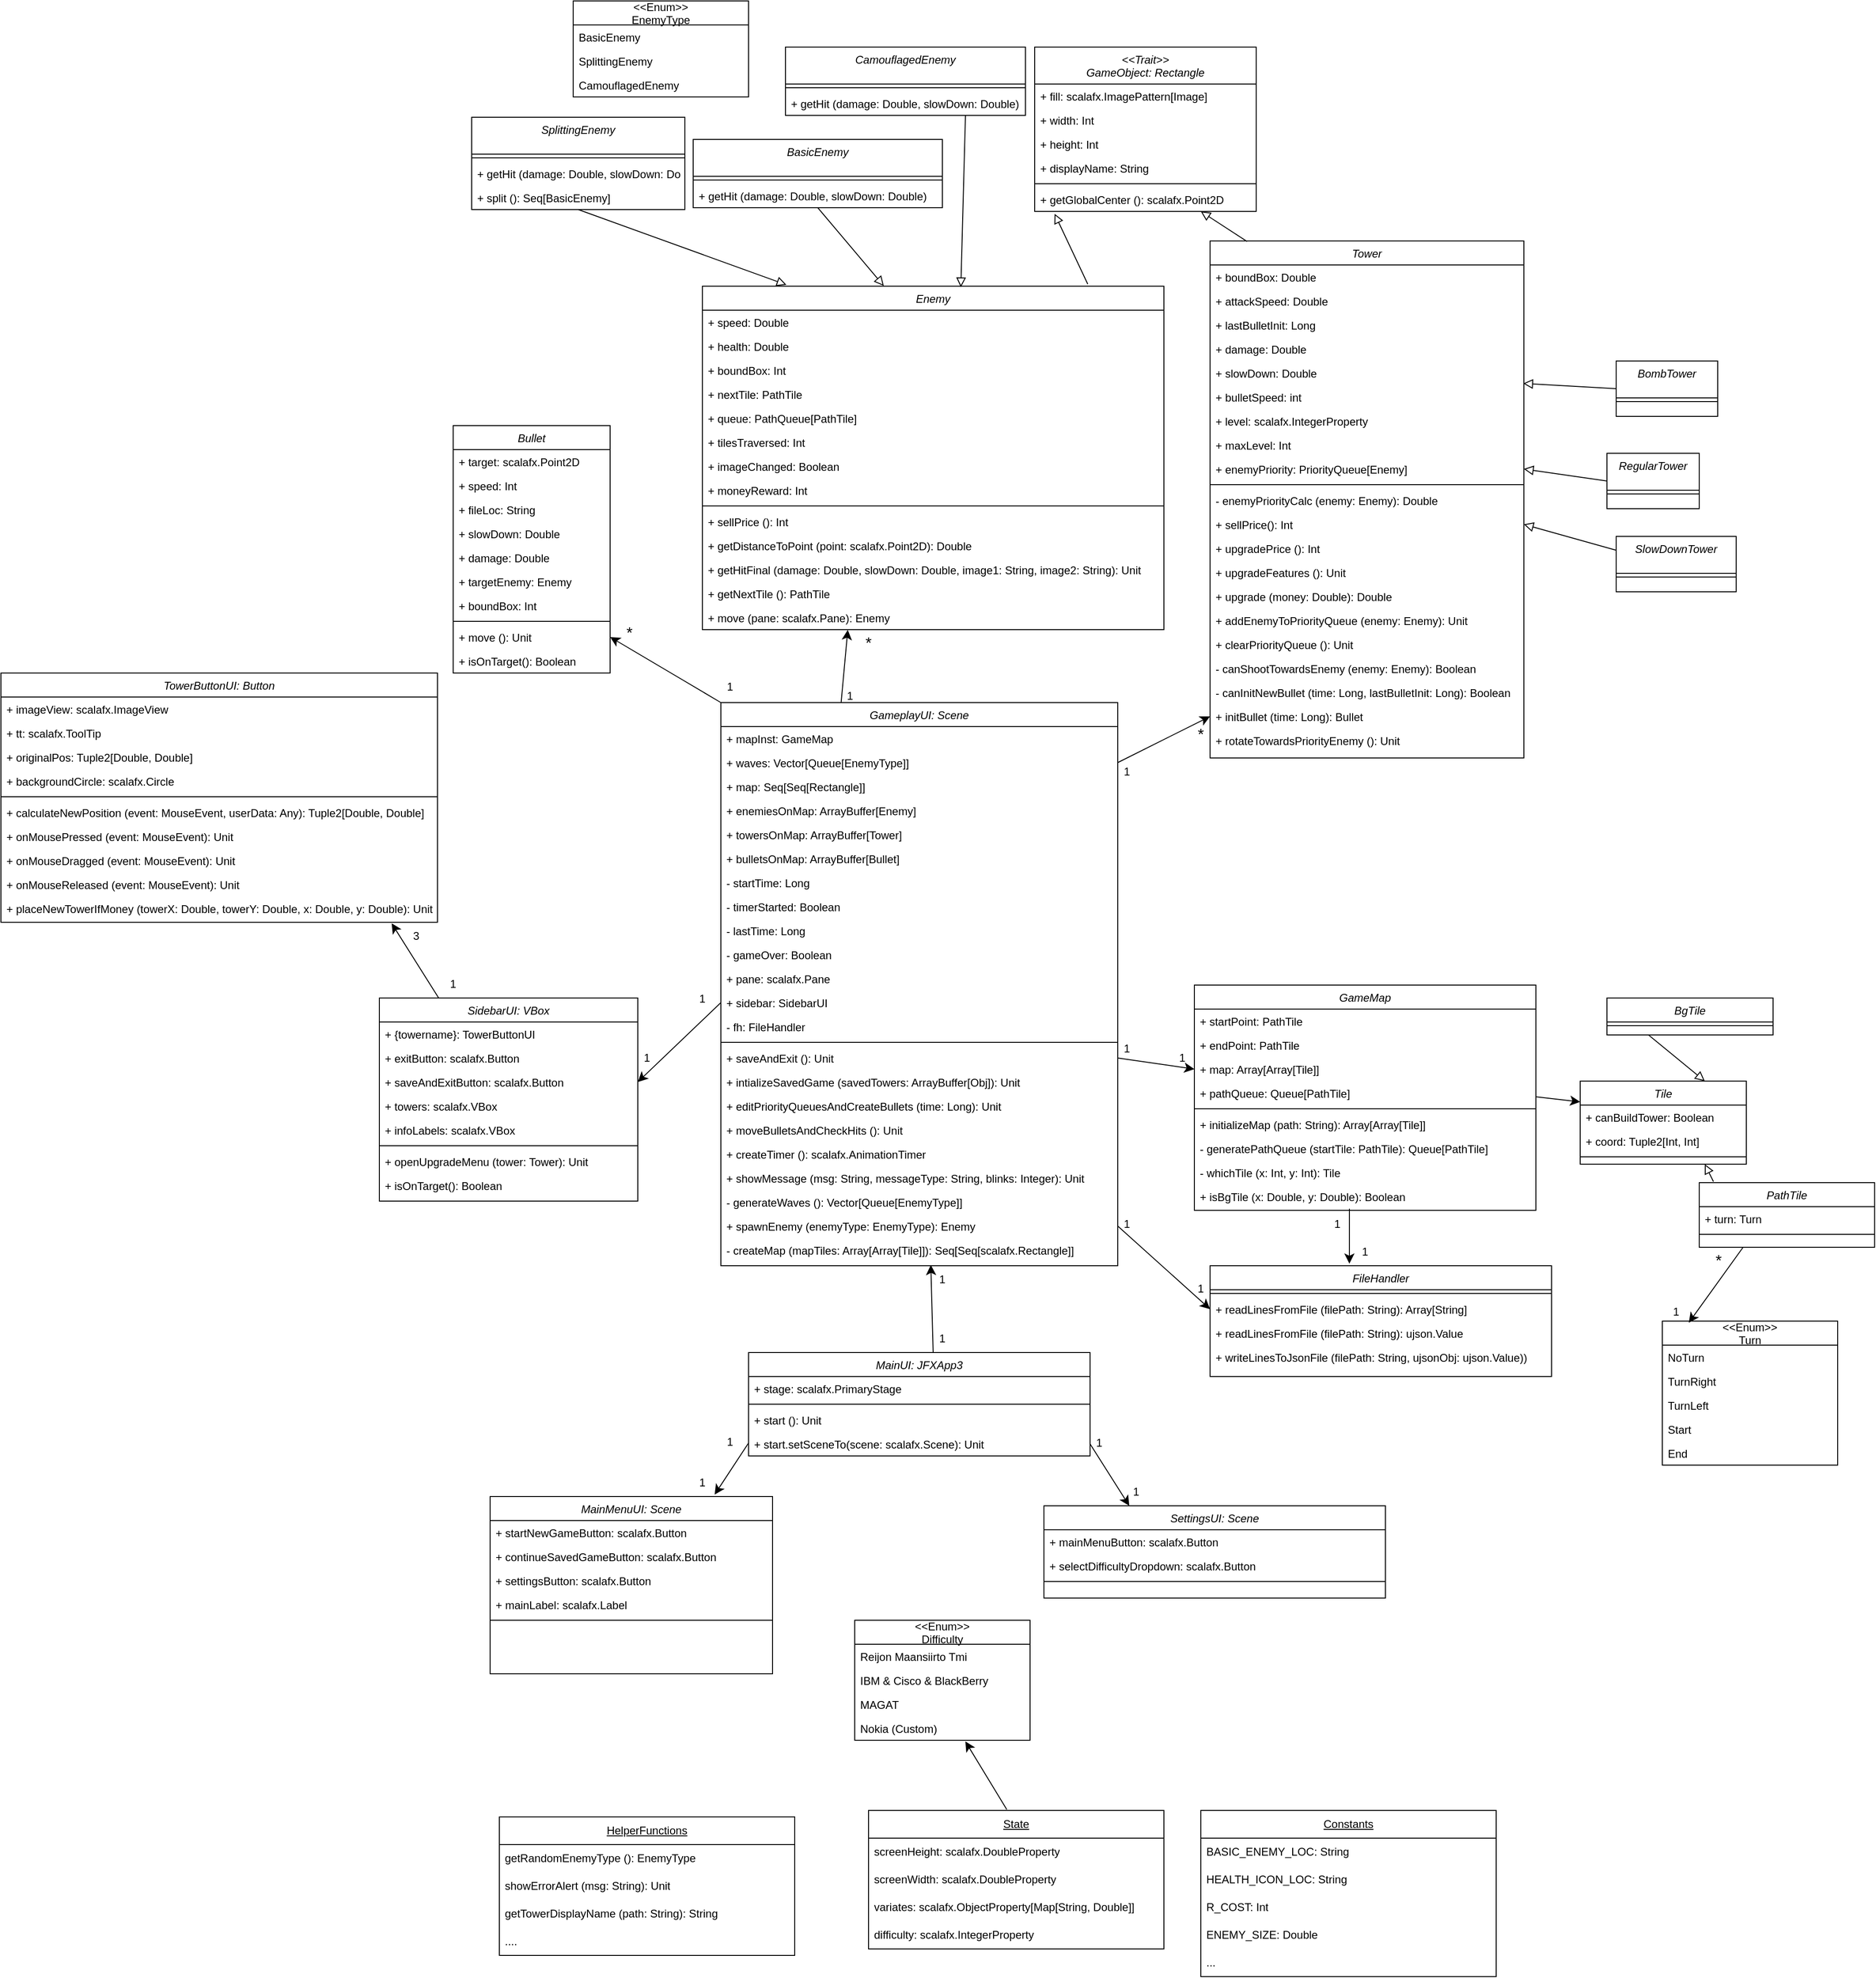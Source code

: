 <mxfile version="21.2.1" type="github">
  <diagram id="C5RBs43oDa-KdzZeNtuy" name="Page-1">
    <mxGraphModel dx="1366" dy="1938" grid="1" gridSize="10" guides="1" tooltips="1" connect="1" arrows="1" fold="1" page="1" pageScale="1" pageWidth="827" pageHeight="1169" math="0" shadow="0">
      <root>
        <mxCell id="WIyWlLk6GJQsqaUBKTNV-0" />
        <mxCell id="WIyWlLk6GJQsqaUBKTNV-1" parent="WIyWlLk6GJQsqaUBKTNV-0" />
        <mxCell id="ZoHBZa0ynNgB3gpXhpH1-0" value="MainUI: JFXApp3" style="swimlane;fontStyle=2;align=center;verticalAlign=top;childLayout=stackLayout;horizontal=1;startSize=26;horizontalStack=0;resizeParent=1;resizeLast=0;collapsible=1;marginBottom=0;rounded=0;shadow=0;strokeWidth=1;" parent="WIyWlLk6GJQsqaUBKTNV-1" vertex="1">
          <mxGeometry x="1400" y="384" width="370" height="112" as="geometry">
            <mxRectangle x="230" y="140" width="160" height="26" as="alternateBounds" />
          </mxGeometry>
        </mxCell>
        <mxCell id="ZoHBZa0ynNgB3gpXhpH1-12" value="+ stage: scalafx.PrimaryStage" style="text;align=left;verticalAlign=top;spacingLeft=4;spacingRight=4;overflow=hidden;rotatable=0;points=[[0,0.5],[1,0.5]];portConstraint=eastwest;" parent="ZoHBZa0ynNgB3gpXhpH1-0" vertex="1">
          <mxGeometry y="26" width="370" height="26" as="geometry" />
        </mxCell>
        <mxCell id="ZoHBZa0ynNgB3gpXhpH1-82" value="" style="endArrow=classic;html=1;rounded=0;entryX=0.795;entryY=-0.011;entryDx=0;entryDy=0;entryPerimeter=0;endSize=8;" parent="ZoHBZa0ynNgB3gpXhpH1-0" target="ZoHBZa0ynNgB3gpXhpH1-40" edge="1">
          <mxGeometry width="50" height="50" relative="1" as="geometry">
            <mxPoint y="98" as="sourcePoint" />
            <mxPoint x="50" y="48" as="targetPoint" />
          </mxGeometry>
        </mxCell>
        <mxCell id="ZoHBZa0ynNgB3gpXhpH1-84" value="" style="endArrow=classic;html=1;rounded=0;entryX=0.529;entryY=1.121;entryDx=0;entryDy=0;endSize=8;exitX=1;exitY=0.5;exitDx=0;exitDy=0;entryPerimeter=0;" parent="ZoHBZa0ynNgB3gpXhpH1-0" target="ZoHBZa0ynNgB3gpXhpH1-74" edge="1">
          <mxGeometry width="50" height="50" relative="1" as="geometry">
            <mxPoint x="200" as="sourcePoint" />
            <mxPoint x="243" y="67" as="targetPoint" />
          </mxGeometry>
        </mxCell>
        <mxCell id="ZoHBZa0ynNgB3gpXhpH1-5" value="" style="line;html=1;strokeWidth=1;align=left;verticalAlign=middle;spacingTop=-1;spacingLeft=3;spacingRight=3;rotatable=0;labelPosition=right;points=[];portConstraint=eastwest;" parent="ZoHBZa0ynNgB3gpXhpH1-0" vertex="1">
          <mxGeometry y="52" width="370" height="8" as="geometry" />
        </mxCell>
        <mxCell id="ZoHBZa0ynNgB3gpXhpH1-16" value="+ start (): Unit" style="text;align=left;verticalAlign=top;spacingLeft=4;spacingRight=4;overflow=hidden;rotatable=0;points=[[0,0.5],[1,0.5]];portConstraint=eastwest;" parent="ZoHBZa0ynNgB3gpXhpH1-0" vertex="1">
          <mxGeometry y="60" width="370" height="26" as="geometry" />
        </mxCell>
        <mxCell id="ZoHBZa0ynNgB3gpXhpH1-17" value="+ start.setSceneTo(scene: scalafx.Scene): Unit" style="text;align=left;verticalAlign=top;spacingLeft=4;spacingRight=4;overflow=hidden;rotatable=0;points=[[0,0.5],[1,0.5]];portConstraint=eastwest;" parent="ZoHBZa0ynNgB3gpXhpH1-0" vertex="1">
          <mxGeometry y="86" width="370" height="26" as="geometry" />
        </mxCell>
        <mxCell id="ZoHBZa0ynNgB3gpXhpH1-19" value="&lt;u&gt;State&lt;/u&gt;" style="swimlane;fontStyle=0;childLayout=stackLayout;horizontal=1;startSize=30;horizontalStack=0;resizeParent=1;resizeParentMax=0;resizeLast=0;collapsible=1;marginBottom=0;whiteSpace=wrap;html=1;" parent="WIyWlLk6GJQsqaUBKTNV-1" vertex="1">
          <mxGeometry x="1530" y="880" width="320" height="150" as="geometry" />
        </mxCell>
        <mxCell id="ZoHBZa0ynNgB3gpXhpH1-20" value="screenHeight: scalafx.DoubleProperty" style="text;strokeColor=none;fillColor=none;align=left;verticalAlign=middle;spacingLeft=4;spacingRight=4;overflow=hidden;points=[[0,0.5],[1,0.5]];portConstraint=eastwest;rotatable=0;whiteSpace=wrap;html=1;" parent="ZoHBZa0ynNgB3gpXhpH1-19" vertex="1">
          <mxGeometry y="30" width="320" height="30" as="geometry" />
        </mxCell>
        <mxCell id="ZoHBZa0ynNgB3gpXhpH1-21" value="screenWidth: scalafx.DoubleProperty" style="text;strokeColor=none;fillColor=none;align=left;verticalAlign=middle;spacingLeft=4;spacingRight=4;overflow=hidden;points=[[0,0.5],[1,0.5]];portConstraint=eastwest;rotatable=0;whiteSpace=wrap;html=1;" parent="ZoHBZa0ynNgB3gpXhpH1-19" vertex="1">
          <mxGeometry y="60" width="320" height="30" as="geometry" />
        </mxCell>
        <mxCell id="ZoHBZa0ynNgB3gpXhpH1-22" value="variates: scalafx.ObjectProperty[Map[String, Double]]" style="text;strokeColor=none;fillColor=none;align=left;verticalAlign=middle;spacingLeft=4;spacingRight=4;overflow=hidden;points=[[0,0.5],[1,0.5]];portConstraint=eastwest;rotatable=0;whiteSpace=wrap;html=1;" parent="ZoHBZa0ynNgB3gpXhpH1-19" vertex="1">
          <mxGeometry y="90" width="320" height="30" as="geometry" />
        </mxCell>
        <mxCell id="ZoHBZa0ynNgB3gpXhpH1-23" value="difficulty: scalafx.IntegerProperty" style="text;strokeColor=none;fillColor=none;align=left;verticalAlign=middle;spacingLeft=4;spacingRight=4;overflow=hidden;points=[[0,0.5],[1,0.5]];portConstraint=eastwest;rotatable=0;whiteSpace=wrap;html=1;" parent="ZoHBZa0ynNgB3gpXhpH1-19" vertex="1">
          <mxGeometry y="120" width="320" height="30" as="geometry" />
        </mxCell>
        <mxCell id="ZoHBZa0ynNgB3gpXhpH1-32" value="GameplayUI: Scene" style="swimlane;fontStyle=2;align=center;verticalAlign=top;childLayout=stackLayout;horizontal=1;startSize=26;horizontalStack=0;resizeParent=1;resizeLast=0;collapsible=1;marginBottom=0;rounded=0;shadow=0;strokeWidth=1;" parent="WIyWlLk6GJQsqaUBKTNV-1" vertex="1">
          <mxGeometry x="1370" y="-320" width="430" height="610" as="geometry">
            <mxRectangle x="230" y="140" width="160" height="26" as="alternateBounds" />
          </mxGeometry>
        </mxCell>
        <mxCell id="ZoHBZa0ynNgB3gpXhpH1-33" value="+ mapInst: GameMap" style="text;align=left;verticalAlign=top;spacingLeft=4;spacingRight=4;overflow=hidden;rotatable=0;points=[[0,0.5],[1,0.5]];portConstraint=eastwest;" parent="ZoHBZa0ynNgB3gpXhpH1-32" vertex="1">
          <mxGeometry y="26" width="430" height="26" as="geometry" />
        </mxCell>
        <mxCell id="ZoHBZa0ynNgB3gpXhpH1-37" value="+ waves: Vector[Queue[EnemyType]]" style="text;align=left;verticalAlign=top;spacingLeft=4;spacingRight=4;overflow=hidden;rotatable=0;points=[[0,0.5],[1,0.5]];portConstraint=eastwest;" parent="ZoHBZa0ynNgB3gpXhpH1-32" vertex="1">
          <mxGeometry y="52" width="430" height="26" as="geometry" />
        </mxCell>
        <mxCell id="ZoHBZa0ynNgB3gpXhpH1-38" value="+ map: Seq[Seq[Rectangle]]" style="text;align=left;verticalAlign=top;spacingLeft=4;spacingRight=4;overflow=hidden;rotatable=0;points=[[0,0.5],[1,0.5]];portConstraint=eastwest;" parent="ZoHBZa0ynNgB3gpXhpH1-32" vertex="1">
          <mxGeometry y="78" width="430" height="26" as="geometry" />
        </mxCell>
        <mxCell id="ZoHBZa0ynNgB3gpXhpH1-39" value="+ enemiesOnMap: ArrayBuffer[Enemy]" style="text;align=left;verticalAlign=top;spacingLeft=4;spacingRight=4;overflow=hidden;rotatable=0;points=[[0,0.5],[1,0.5]];portConstraint=eastwest;" parent="ZoHBZa0ynNgB3gpXhpH1-32" vertex="1">
          <mxGeometry y="104" width="430" height="26" as="geometry" />
        </mxCell>
        <mxCell id="ZoHBZa0ynNgB3gpXhpH1-57" value="+ towersOnMap: ArrayBuffer[Tower]" style="text;align=left;verticalAlign=top;spacingLeft=4;spacingRight=4;overflow=hidden;rotatable=0;points=[[0,0.5],[1,0.5]];portConstraint=eastwest;" parent="ZoHBZa0ynNgB3gpXhpH1-32" vertex="1">
          <mxGeometry y="130" width="430" height="26" as="geometry" />
        </mxCell>
        <mxCell id="ZoHBZa0ynNgB3gpXhpH1-60" value="+ bulletsOnMap: ArrayBuffer[Bullet]" style="text;align=left;verticalAlign=top;spacingLeft=4;spacingRight=4;overflow=hidden;rotatable=0;points=[[0,0.5],[1,0.5]];portConstraint=eastwest;" parent="ZoHBZa0ynNgB3gpXhpH1-32" vertex="1">
          <mxGeometry y="156" width="430" height="26" as="geometry" />
        </mxCell>
        <mxCell id="ZoHBZa0ynNgB3gpXhpH1-61" value="- startTime: Long" style="text;align=left;verticalAlign=top;spacingLeft=4;spacingRight=4;overflow=hidden;rotatable=0;points=[[0,0.5],[1,0.5]];portConstraint=eastwest;" parent="ZoHBZa0ynNgB3gpXhpH1-32" vertex="1">
          <mxGeometry y="182" width="430" height="26" as="geometry" />
        </mxCell>
        <mxCell id="ZoHBZa0ynNgB3gpXhpH1-62" value="- timerStarted: Boolean" style="text;align=left;verticalAlign=top;spacingLeft=4;spacingRight=4;overflow=hidden;rotatable=0;points=[[0,0.5],[1,0.5]];portConstraint=eastwest;" parent="ZoHBZa0ynNgB3gpXhpH1-32" vertex="1">
          <mxGeometry y="208" width="430" height="26" as="geometry" />
        </mxCell>
        <mxCell id="ZoHBZa0ynNgB3gpXhpH1-63" value="- lastTime: Long" style="text;align=left;verticalAlign=top;spacingLeft=4;spacingRight=4;overflow=hidden;rotatable=0;points=[[0,0.5],[1,0.5]];portConstraint=eastwest;" parent="ZoHBZa0ynNgB3gpXhpH1-32" vertex="1">
          <mxGeometry y="234" width="430" height="26" as="geometry" />
        </mxCell>
        <mxCell id="ZoHBZa0ynNgB3gpXhpH1-64" value="- gameOver: Boolean" style="text;align=left;verticalAlign=top;spacingLeft=4;spacingRight=4;overflow=hidden;rotatable=0;points=[[0,0.5],[1,0.5]];portConstraint=eastwest;" parent="ZoHBZa0ynNgB3gpXhpH1-32" vertex="1">
          <mxGeometry y="260" width="430" height="26" as="geometry" />
        </mxCell>
        <mxCell id="ZoHBZa0ynNgB3gpXhpH1-65" value="+ pane: scalafx.Pane" style="text;align=left;verticalAlign=top;spacingLeft=4;spacingRight=4;overflow=hidden;rotatable=0;points=[[0,0.5],[1,0.5]];portConstraint=eastwest;" parent="ZoHBZa0ynNgB3gpXhpH1-32" vertex="1">
          <mxGeometry y="286" width="430" height="26" as="geometry" />
        </mxCell>
        <mxCell id="ZoHBZa0ynNgB3gpXhpH1-66" value="+ sidebar: SidebarUI" style="text;align=left;verticalAlign=top;spacingLeft=4;spacingRight=4;overflow=hidden;rotatable=0;points=[[0,0.5],[1,0.5]];portConstraint=eastwest;" parent="ZoHBZa0ynNgB3gpXhpH1-32" vertex="1">
          <mxGeometry y="312" width="430" height="26" as="geometry" />
        </mxCell>
        <mxCell id="ZoHBZa0ynNgB3gpXhpH1-94" value="- fh: FileHandler" style="text;align=left;verticalAlign=top;spacingLeft=4;spacingRight=4;overflow=hidden;rotatable=0;points=[[0,0.5],[1,0.5]];portConstraint=eastwest;" parent="ZoHBZa0ynNgB3gpXhpH1-32" vertex="1">
          <mxGeometry y="338" width="430" height="26" as="geometry" />
        </mxCell>
        <mxCell id="ZoHBZa0ynNgB3gpXhpH1-34" value="" style="line;html=1;strokeWidth=1;align=left;verticalAlign=middle;spacingTop=-1;spacingLeft=3;spacingRight=3;rotatable=0;labelPosition=right;points=[];portConstraint=eastwest;" parent="ZoHBZa0ynNgB3gpXhpH1-32" vertex="1">
          <mxGeometry y="364" width="430" height="8" as="geometry" />
        </mxCell>
        <mxCell id="ZoHBZa0ynNgB3gpXhpH1-35" value="+ saveAndExit (): Unit" style="text;align=left;verticalAlign=top;spacingLeft=4;spacingRight=4;overflow=hidden;rotatable=0;points=[[0,0.5],[1,0.5]];portConstraint=eastwest;" parent="ZoHBZa0ynNgB3gpXhpH1-32" vertex="1">
          <mxGeometry y="372" width="430" height="26" as="geometry" />
        </mxCell>
        <mxCell id="ZoHBZa0ynNgB3gpXhpH1-36" value="+ intializeSavedGame (savedTowers: ArrayBuffer[Obj]): Unit" style="text;align=left;verticalAlign=top;spacingLeft=4;spacingRight=4;overflow=hidden;rotatable=0;points=[[0,0.5],[1,0.5]];portConstraint=eastwest;" parent="ZoHBZa0ynNgB3gpXhpH1-32" vertex="1">
          <mxGeometry y="398" width="430" height="26" as="geometry" />
        </mxCell>
        <mxCell id="ZoHBZa0ynNgB3gpXhpH1-68" value="+ editPriorityQueuesAndCreateBullets (time: Long): Unit" style="text;align=left;verticalAlign=top;spacingLeft=4;spacingRight=4;overflow=hidden;rotatable=0;points=[[0,0.5],[1,0.5]];portConstraint=eastwest;" parent="ZoHBZa0ynNgB3gpXhpH1-32" vertex="1">
          <mxGeometry y="424" width="430" height="26" as="geometry" />
        </mxCell>
        <mxCell id="ZoHBZa0ynNgB3gpXhpH1-69" value="+ moveBulletsAndCheckHits (): Unit" style="text;align=left;verticalAlign=top;spacingLeft=4;spacingRight=4;overflow=hidden;rotatable=0;points=[[0,0.5],[1,0.5]];portConstraint=eastwest;" parent="ZoHBZa0ynNgB3gpXhpH1-32" vertex="1">
          <mxGeometry y="450" width="430" height="26" as="geometry" />
        </mxCell>
        <mxCell id="ZoHBZa0ynNgB3gpXhpH1-70" value="+ createTimer (): scalafx.AnimationTimer" style="text;align=left;verticalAlign=top;spacingLeft=4;spacingRight=4;overflow=hidden;rotatable=0;points=[[0,0.5],[1,0.5]];portConstraint=eastwest;" parent="ZoHBZa0ynNgB3gpXhpH1-32" vertex="1">
          <mxGeometry y="476" width="430" height="26" as="geometry" />
        </mxCell>
        <mxCell id="ZoHBZa0ynNgB3gpXhpH1-71" value="+ showMessage (msg: String, messageType: String, blinks: Integer): Unit" style="text;align=left;verticalAlign=top;spacingLeft=4;spacingRight=4;overflow=hidden;rotatable=0;points=[[0,0.5],[1,0.5]];portConstraint=eastwest;" parent="ZoHBZa0ynNgB3gpXhpH1-32" vertex="1">
          <mxGeometry y="502" width="430" height="26" as="geometry" />
        </mxCell>
        <mxCell id="ZoHBZa0ynNgB3gpXhpH1-72" value="- generateWaves (): Vector[Queue[EnemyType]]" style="text;align=left;verticalAlign=top;spacingLeft=4;spacingRight=4;overflow=hidden;rotatable=0;points=[[0,0.5],[1,0.5]];portConstraint=eastwest;" parent="ZoHBZa0ynNgB3gpXhpH1-32" vertex="1">
          <mxGeometry y="528" width="430" height="26" as="geometry" />
        </mxCell>
        <mxCell id="ZoHBZa0ynNgB3gpXhpH1-73" value="+ spawnEnemy (enemyType: EnemyType): Enemy" style="text;align=left;verticalAlign=top;spacingLeft=4;spacingRight=4;overflow=hidden;rotatable=0;points=[[0,0.5],[1,0.5]];portConstraint=eastwest;" parent="ZoHBZa0ynNgB3gpXhpH1-32" vertex="1">
          <mxGeometry y="554" width="430" height="26" as="geometry" />
        </mxCell>
        <mxCell id="ZoHBZa0ynNgB3gpXhpH1-74" value="- createMap (mapTiles: Array[Array[Tile]]): Seq[Seq[scalafx.Rectangle]]" style="text;align=left;verticalAlign=top;spacingLeft=4;spacingRight=4;overflow=hidden;rotatable=0;points=[[0,0.5],[1,0.5]];portConstraint=eastwest;" parent="ZoHBZa0ynNgB3gpXhpH1-32" vertex="1">
          <mxGeometry y="580" width="430" height="26" as="geometry" />
        </mxCell>
        <mxCell id="ZoHBZa0ynNgB3gpXhpH1-40" value="MainMenuUI: Scene" style="swimlane;fontStyle=2;align=center;verticalAlign=top;childLayout=stackLayout;horizontal=1;startSize=26;horizontalStack=0;resizeParent=1;resizeLast=0;collapsible=1;marginBottom=0;rounded=0;shadow=0;strokeWidth=1;" parent="WIyWlLk6GJQsqaUBKTNV-1" vertex="1">
          <mxGeometry x="1120" y="540" width="306" height="192" as="geometry">
            <mxRectangle x="230" y="140" width="160" height="26" as="alternateBounds" />
          </mxGeometry>
        </mxCell>
        <mxCell id="ZoHBZa0ynNgB3gpXhpH1-41" value="+ startNewGameButton: scalafx.Button" style="text;align=left;verticalAlign=top;spacingLeft=4;spacingRight=4;overflow=hidden;rotatable=0;points=[[0,0.5],[1,0.5]];portConstraint=eastwest;" parent="ZoHBZa0ynNgB3gpXhpH1-40" vertex="1">
          <mxGeometry y="26" width="306" height="26" as="geometry" />
        </mxCell>
        <mxCell id="ZoHBZa0ynNgB3gpXhpH1-42" value="+ continueSavedGameButton: scalafx.Button" style="text;align=left;verticalAlign=top;spacingLeft=4;spacingRight=4;overflow=hidden;rotatable=0;points=[[0,0.5],[1,0.5]];portConstraint=eastwest;" parent="ZoHBZa0ynNgB3gpXhpH1-40" vertex="1">
          <mxGeometry y="52" width="306" height="26" as="geometry" />
        </mxCell>
        <mxCell id="ZoHBZa0ynNgB3gpXhpH1-43" value="+ settingsButton: scalafx.Button" style="text;align=left;verticalAlign=top;spacingLeft=4;spacingRight=4;overflow=hidden;rotatable=0;points=[[0,0.5],[1,0.5]];portConstraint=eastwest;" parent="ZoHBZa0ynNgB3gpXhpH1-40" vertex="1">
          <mxGeometry y="78" width="306" height="26" as="geometry" />
        </mxCell>
        <mxCell id="ZoHBZa0ynNgB3gpXhpH1-44" value="+ mainLabel: scalafx.Label" style="text;align=left;verticalAlign=top;spacingLeft=4;spacingRight=4;overflow=hidden;rotatable=0;points=[[0,0.5],[1,0.5]];portConstraint=eastwest;" parent="ZoHBZa0ynNgB3gpXhpH1-40" vertex="1">
          <mxGeometry y="104" width="306" height="26" as="geometry" />
        </mxCell>
        <mxCell id="ZoHBZa0ynNgB3gpXhpH1-45" value="" style="line;html=1;strokeWidth=1;align=left;verticalAlign=middle;spacingTop=-1;spacingLeft=3;spacingRight=3;rotatable=0;labelPosition=right;points=[];portConstraint=eastwest;" parent="ZoHBZa0ynNgB3gpXhpH1-40" vertex="1">
          <mxGeometry y="130" width="306" height="8" as="geometry" />
        </mxCell>
        <mxCell id="ZoHBZa0ynNgB3gpXhpH1-48" value="SettingsUI: Scene" style="swimlane;fontStyle=2;align=center;verticalAlign=top;childLayout=stackLayout;horizontal=1;startSize=26;horizontalStack=0;resizeParent=1;resizeLast=0;collapsible=1;marginBottom=0;rounded=0;shadow=0;strokeWidth=1;" parent="WIyWlLk6GJQsqaUBKTNV-1" vertex="1">
          <mxGeometry x="1720" y="550" width="370" height="100" as="geometry">
            <mxRectangle x="230" y="140" width="160" height="26" as="alternateBounds" />
          </mxGeometry>
        </mxCell>
        <mxCell id="ZoHBZa0ynNgB3gpXhpH1-49" value="+ mainMenuButton: scalafx.Button" style="text;align=left;verticalAlign=top;spacingLeft=4;spacingRight=4;overflow=hidden;rotatable=0;points=[[0,0.5],[1,0.5]];portConstraint=eastwest;" parent="ZoHBZa0ynNgB3gpXhpH1-48" vertex="1">
          <mxGeometry y="26" width="370" height="26" as="geometry" />
        </mxCell>
        <mxCell id="ZoHBZa0ynNgB3gpXhpH1-56" value="+ selectDifficultyDropdown: scalafx.Button" style="text;align=left;verticalAlign=top;spacingLeft=4;spacingRight=4;overflow=hidden;rotatable=0;points=[[0,0.5],[1,0.5]];portConstraint=eastwest;" parent="ZoHBZa0ynNgB3gpXhpH1-48" vertex="1">
          <mxGeometry y="52" width="370" height="26" as="geometry" />
        </mxCell>
        <mxCell id="ZoHBZa0ynNgB3gpXhpH1-53" value="" style="line;html=1;strokeWidth=1;align=left;verticalAlign=middle;spacingTop=-1;spacingLeft=3;spacingRight=3;rotatable=0;labelPosition=right;points=[];portConstraint=eastwest;" parent="ZoHBZa0ynNgB3gpXhpH1-48" vertex="1">
          <mxGeometry y="78" width="370" height="8" as="geometry" />
        </mxCell>
        <mxCell id="ZoHBZa0ynNgB3gpXhpH1-83" value="" style="endArrow=classic;html=1;rounded=0;entryX=0.25;entryY=0;entryDx=0;entryDy=0;endSize=8;exitX=1;exitY=0.5;exitDx=0;exitDy=0;" parent="WIyWlLk6GJQsqaUBKTNV-1" source="ZoHBZa0ynNgB3gpXhpH1-17" target="ZoHBZa0ynNgB3gpXhpH1-48" edge="1">
          <mxGeometry width="50" height="50" relative="1" as="geometry">
            <mxPoint x="1770" y="496" as="sourcePoint" />
            <mxPoint x="1720" y="554" as="targetPoint" />
          </mxGeometry>
        </mxCell>
        <mxCell id="ZoHBZa0ynNgB3gpXhpH1-85" value="FileHandler" style="swimlane;fontStyle=2;align=center;verticalAlign=top;childLayout=stackLayout;horizontal=1;startSize=26;horizontalStack=0;resizeParent=1;resizeLast=0;collapsible=1;marginBottom=0;rounded=0;shadow=0;strokeWidth=1;" parent="WIyWlLk6GJQsqaUBKTNV-1" vertex="1">
          <mxGeometry x="1900" y="290" width="370" height="120" as="geometry">
            <mxRectangle x="230" y="140" width="160" height="26" as="alternateBounds" />
          </mxGeometry>
        </mxCell>
        <mxCell id="ZoHBZa0ynNgB3gpXhpH1-90" value="" style="line;html=1;strokeWidth=1;align=left;verticalAlign=middle;spacingTop=-1;spacingLeft=3;spacingRight=3;rotatable=0;labelPosition=right;points=[];portConstraint=eastwest;" parent="ZoHBZa0ynNgB3gpXhpH1-85" vertex="1">
          <mxGeometry y="26" width="370" height="8" as="geometry" />
        </mxCell>
        <mxCell id="ZoHBZa0ynNgB3gpXhpH1-91" value="+ readLinesFromFile (filePath: String): Array[String]" style="text;align=left;verticalAlign=top;spacingLeft=4;spacingRight=4;overflow=hidden;rotatable=0;points=[[0,0.5],[1,0.5]];portConstraint=eastwest;" parent="ZoHBZa0ynNgB3gpXhpH1-85" vertex="1">
          <mxGeometry y="34" width="370" height="26" as="geometry" />
        </mxCell>
        <mxCell id="ZoHBZa0ynNgB3gpXhpH1-92" value="+ readLinesFromFile (filePath: String): ujson.Value" style="text;align=left;verticalAlign=top;spacingLeft=4;spacingRight=4;overflow=hidden;rotatable=0;points=[[0,0.5],[1,0.5]];portConstraint=eastwest;" parent="ZoHBZa0ynNgB3gpXhpH1-85" vertex="1">
          <mxGeometry y="60" width="370" height="26" as="geometry" />
        </mxCell>
        <mxCell id="ZoHBZa0ynNgB3gpXhpH1-93" value="+ writeLinesToJsonFile (filePath: String, ujsonObj: ujson.Value))" style="text;align=left;verticalAlign=top;spacingLeft=4;spacingRight=4;overflow=hidden;rotatable=0;points=[[0,0.5],[1,0.5]];portConstraint=eastwest;" parent="ZoHBZa0ynNgB3gpXhpH1-85" vertex="1">
          <mxGeometry y="86" width="370" height="26" as="geometry" />
        </mxCell>
        <mxCell id="ZoHBZa0ynNgB3gpXhpH1-95" value="" style="endArrow=classic;html=1;rounded=0;entryX=0;entryY=0.5;entryDx=0;entryDy=0;endSize=8;exitX=1;exitY=0.5;exitDx=0;exitDy=0;" parent="WIyWlLk6GJQsqaUBKTNV-1" source="ZoHBZa0ynNgB3gpXhpH1-73" target="ZoHBZa0ynNgB3gpXhpH1-91" edge="1">
          <mxGeometry width="50" height="50" relative="1" as="geometry">
            <mxPoint x="1810" y="272.5" as="sourcePoint" />
            <mxPoint x="1853" y="339.5" as="targetPoint" />
          </mxGeometry>
        </mxCell>
        <mxCell id="ZoHBZa0ynNgB3gpXhpH1-96" value="GameMap" style="swimlane;fontStyle=2;align=center;verticalAlign=top;childLayout=stackLayout;horizontal=1;startSize=26;horizontalStack=0;resizeParent=1;resizeLast=0;collapsible=1;marginBottom=0;rounded=0;shadow=0;strokeWidth=1;" parent="WIyWlLk6GJQsqaUBKTNV-1" vertex="1">
          <mxGeometry x="1883" y="-14" width="370" height="244" as="geometry">
            <mxRectangle x="230" y="140" width="160" height="26" as="alternateBounds" />
          </mxGeometry>
        </mxCell>
        <mxCell id="ZoHBZa0ynNgB3gpXhpH1-97" value="+ startPoint: PathTile" style="text;align=left;verticalAlign=top;spacingLeft=4;spacingRight=4;overflow=hidden;rotatable=0;points=[[0,0.5],[1,0.5]];portConstraint=eastwest;" parent="ZoHBZa0ynNgB3gpXhpH1-96" vertex="1">
          <mxGeometry y="26" width="370" height="26" as="geometry" />
        </mxCell>
        <mxCell id="ZoHBZa0ynNgB3gpXhpH1-98" value="+ endPoint: PathTile" style="text;align=left;verticalAlign=top;spacingLeft=4;spacingRight=4;overflow=hidden;rotatable=0;points=[[0,0.5],[1,0.5]];portConstraint=eastwest;" parent="ZoHBZa0ynNgB3gpXhpH1-96" vertex="1">
          <mxGeometry y="52" width="370" height="26" as="geometry" />
        </mxCell>
        <mxCell id="ZoHBZa0ynNgB3gpXhpH1-100" value="+ map: Array[Array[Tile]]" style="text;align=left;verticalAlign=top;spacingLeft=4;spacingRight=4;overflow=hidden;rotatable=0;points=[[0,0.5],[1,0.5]];portConstraint=eastwest;" parent="ZoHBZa0ynNgB3gpXhpH1-96" vertex="1">
          <mxGeometry y="78" width="370" height="26" as="geometry" />
        </mxCell>
        <mxCell id="ZoHBZa0ynNgB3gpXhpH1-126" value="" style="endArrow=classic;html=1;rounded=0;entryX=0;entryY=0.25;entryDx=0;entryDy=0;endSize=8;exitX=0.454;exitY=1.01;exitDx=0;exitDy=0;exitPerimeter=0;endFill=1;" parent="ZoHBZa0ynNgB3gpXhpH1-96" target="ZoHBZa0ynNgB3gpXhpH1-108" edge="1">
          <mxGeometry width="50" height="50" relative="1" as="geometry">
            <mxPoint x="370" y="121" as="sourcePoint" />
            <mxPoint x="310" y="104" as="targetPoint" />
          </mxGeometry>
        </mxCell>
        <mxCell id="ZoHBZa0ynNgB3gpXhpH1-101" value="+ pathQueue: Queue[PathTile]" style="text;align=left;verticalAlign=top;spacingLeft=4;spacingRight=4;overflow=hidden;rotatable=0;points=[[0,0.5],[1,0.5]];portConstraint=eastwest;" parent="ZoHBZa0ynNgB3gpXhpH1-96" vertex="1">
          <mxGeometry y="104" width="370" height="26" as="geometry" />
        </mxCell>
        <mxCell id="ZoHBZa0ynNgB3gpXhpH1-99" value="" style="line;html=1;strokeWidth=1;align=left;verticalAlign=middle;spacingTop=-1;spacingLeft=3;spacingRight=3;rotatable=0;labelPosition=right;points=[];portConstraint=eastwest;" parent="ZoHBZa0ynNgB3gpXhpH1-96" vertex="1">
          <mxGeometry y="130" width="370" height="8" as="geometry" />
        </mxCell>
        <mxCell id="ZoHBZa0ynNgB3gpXhpH1-102" value="+ initializeMap (path: String): Array[Array[Tile]]" style="text;align=left;verticalAlign=top;spacingLeft=4;spacingRight=4;overflow=hidden;rotatable=0;points=[[0,0.5],[1,0.5]];portConstraint=eastwest;" parent="ZoHBZa0ynNgB3gpXhpH1-96" vertex="1">
          <mxGeometry y="138" width="370" height="26" as="geometry" />
        </mxCell>
        <mxCell id="ZoHBZa0ynNgB3gpXhpH1-103" value="- generatePathQueue (startTile: PathTile): Queue[PathTile]" style="text;align=left;verticalAlign=top;spacingLeft=4;spacingRight=4;overflow=hidden;rotatable=0;points=[[0,0.5],[1,0.5]];portConstraint=eastwest;" parent="ZoHBZa0ynNgB3gpXhpH1-96" vertex="1">
          <mxGeometry y="164" width="370" height="26" as="geometry" />
        </mxCell>
        <mxCell id="ZoHBZa0ynNgB3gpXhpH1-104" value="- whichTile (x: Int, y: Int): Tile" style="text;align=left;verticalAlign=top;spacingLeft=4;spacingRight=4;overflow=hidden;rotatable=0;points=[[0,0.5],[1,0.5]];portConstraint=eastwest;" parent="ZoHBZa0ynNgB3gpXhpH1-96" vertex="1">
          <mxGeometry y="190" width="370" height="26" as="geometry" />
        </mxCell>
        <mxCell id="ZoHBZa0ynNgB3gpXhpH1-105" value="+ isBgTile (x: Double, y: Double): Boolean" style="text;align=left;verticalAlign=top;spacingLeft=4;spacingRight=4;overflow=hidden;rotatable=0;points=[[0,0.5],[1,0.5]];portConstraint=eastwest;" parent="ZoHBZa0ynNgB3gpXhpH1-96" vertex="1">
          <mxGeometry y="216" width="370" height="26" as="geometry" />
        </mxCell>
        <mxCell id="ZoHBZa0ynNgB3gpXhpH1-107" value="" style="endArrow=classic;html=1;rounded=0;entryX=0.408;entryY=-0.019;entryDx=0;entryDy=0;endSize=8;exitX=0.454;exitY=1.01;exitDx=0;exitDy=0;entryPerimeter=0;exitPerimeter=0;" parent="WIyWlLk6GJQsqaUBKTNV-1" source="ZoHBZa0ynNgB3gpXhpH1-105" target="ZoHBZa0ynNgB3gpXhpH1-85" edge="1">
          <mxGeometry width="50" height="50" relative="1" as="geometry">
            <mxPoint x="2040" y="200" as="sourcePoint" />
            <mxPoint x="2130" y="238" as="targetPoint" />
          </mxGeometry>
        </mxCell>
        <mxCell id="ZoHBZa0ynNgB3gpXhpH1-108" value="Tile" style="swimlane;fontStyle=2;align=center;verticalAlign=top;childLayout=stackLayout;horizontal=1;startSize=26;horizontalStack=0;resizeParent=1;resizeLast=0;collapsible=1;marginBottom=0;rounded=0;shadow=0;strokeWidth=1;" parent="WIyWlLk6GJQsqaUBKTNV-1" vertex="1">
          <mxGeometry x="2301" y="90" width="180" height="90" as="geometry">
            <mxRectangle x="230" y="140" width="160" height="26" as="alternateBounds" />
          </mxGeometry>
        </mxCell>
        <mxCell id="ZoHBZa0ynNgB3gpXhpH1-109" value="+ canBuildTower: Boolean" style="text;align=left;verticalAlign=top;spacingLeft=4;spacingRight=4;overflow=hidden;rotatable=0;points=[[0,0.5],[1,0.5]];portConstraint=eastwest;" parent="ZoHBZa0ynNgB3gpXhpH1-108" vertex="1">
          <mxGeometry y="26" width="180" height="26" as="geometry" />
        </mxCell>
        <mxCell id="ZoHBZa0ynNgB3gpXhpH1-110" value="+ coord: Tuple2[Int, Int]" style="text;align=left;verticalAlign=top;spacingLeft=4;spacingRight=4;overflow=hidden;rotatable=0;points=[[0,0.5],[1,0.5]];portConstraint=eastwest;" parent="ZoHBZa0ynNgB3gpXhpH1-108" vertex="1">
          <mxGeometry y="52" width="180" height="26" as="geometry" />
        </mxCell>
        <mxCell id="ZoHBZa0ynNgB3gpXhpH1-111" value="" style="line;html=1;strokeWidth=1;align=left;verticalAlign=middle;spacingTop=-1;spacingLeft=3;spacingRight=3;rotatable=0;labelPosition=right;points=[];portConstraint=eastwest;" parent="ZoHBZa0ynNgB3gpXhpH1-108" vertex="1">
          <mxGeometry y="78" width="180" height="8" as="geometry" />
        </mxCell>
        <mxCell id="ZoHBZa0ynNgB3gpXhpH1-116" value="PathTile" style="swimlane;fontStyle=2;align=center;verticalAlign=top;childLayout=stackLayout;horizontal=1;startSize=26;horizontalStack=0;resizeParent=1;resizeLast=0;collapsible=1;marginBottom=0;rounded=0;shadow=0;strokeWidth=1;" parent="WIyWlLk6GJQsqaUBKTNV-1" vertex="1">
          <mxGeometry x="2430" y="200" width="190" height="70" as="geometry">
            <mxRectangle x="230" y="140" width="160" height="26" as="alternateBounds" />
          </mxGeometry>
        </mxCell>
        <mxCell id="ZoHBZa0ynNgB3gpXhpH1-124" value="+ turn: Turn" style="text;align=left;verticalAlign=top;spacingLeft=4;spacingRight=4;overflow=hidden;rotatable=0;points=[[0,0.5],[1,0.5]];portConstraint=eastwest;" parent="ZoHBZa0ynNgB3gpXhpH1-116" vertex="1">
          <mxGeometry y="26" width="190" height="26" as="geometry" />
        </mxCell>
        <mxCell id="ZoHBZa0ynNgB3gpXhpH1-119" value="" style="line;html=1;strokeWidth=1;align=left;verticalAlign=middle;spacingTop=-1;spacingLeft=3;spacingRight=3;rotatable=0;labelPosition=right;points=[];portConstraint=eastwest;" parent="ZoHBZa0ynNgB3gpXhpH1-116" vertex="1">
          <mxGeometry y="52" width="190" height="8" as="geometry" />
        </mxCell>
        <mxCell id="ZoHBZa0ynNgB3gpXhpH1-120" value="BgTile" style="swimlane;fontStyle=2;align=center;verticalAlign=top;childLayout=stackLayout;horizontal=1;startSize=26;horizontalStack=0;resizeParent=1;resizeLast=0;collapsible=1;marginBottom=0;rounded=0;shadow=0;strokeWidth=1;" parent="WIyWlLk6GJQsqaUBKTNV-1" vertex="1">
          <mxGeometry x="2330" width="180" height="40" as="geometry">
            <mxRectangle x="230" y="140" width="160" height="26" as="alternateBounds" />
          </mxGeometry>
        </mxCell>
        <mxCell id="ZoHBZa0ynNgB3gpXhpH1-123" value="" style="line;html=1;strokeWidth=1;align=left;verticalAlign=middle;spacingTop=-1;spacingLeft=3;spacingRight=3;rotatable=0;labelPosition=right;points=[];portConstraint=eastwest;" parent="ZoHBZa0ynNgB3gpXhpH1-120" vertex="1">
          <mxGeometry y="26" width="180" height="8" as="geometry" />
        </mxCell>
        <mxCell id="ZoHBZa0ynNgB3gpXhpH1-127" value="" style="endArrow=block;html=1;rounded=0;entryX=0.75;entryY=0;entryDx=0;entryDy=0;endSize=8;exitX=0.25;exitY=1;exitDx=0;exitDy=0;endFill=0;" parent="WIyWlLk6GJQsqaUBKTNV-1" source="ZoHBZa0ynNgB3gpXhpH1-120" target="ZoHBZa0ynNgB3gpXhpH1-108" edge="1">
          <mxGeometry width="50" height="50" relative="1" as="geometry">
            <mxPoint x="2560" y="90" as="sourcePoint" />
            <mxPoint x="2500" y="73" as="targetPoint" />
          </mxGeometry>
        </mxCell>
        <mxCell id="ZoHBZa0ynNgB3gpXhpH1-128" value="&lt;&lt;Enum&gt;&gt;&#xa;Turn" style="swimlane;fontStyle=0;childLayout=stackLayout;horizontal=1;startSize=26;fillColor=none;horizontalStack=0;resizeParent=1;resizeParentMax=0;resizeLast=0;collapsible=1;marginBottom=0;" parent="WIyWlLk6GJQsqaUBKTNV-1" vertex="1">
          <mxGeometry x="2390" y="350" width="190" height="156" as="geometry" />
        </mxCell>
        <mxCell id="ZoHBZa0ynNgB3gpXhpH1-129" value="NoTurn" style="text;strokeColor=none;fillColor=none;align=left;verticalAlign=top;spacingLeft=4;spacingRight=4;overflow=hidden;rotatable=0;points=[[0,0.5],[1,0.5]];portConstraint=eastwest;" parent="ZoHBZa0ynNgB3gpXhpH1-128" vertex="1">
          <mxGeometry y="26" width="190" height="26" as="geometry" />
        </mxCell>
        <mxCell id="ZoHBZa0ynNgB3gpXhpH1-130" value="TurnRight" style="text;strokeColor=none;fillColor=none;align=left;verticalAlign=top;spacingLeft=4;spacingRight=4;overflow=hidden;rotatable=0;points=[[0,0.5],[1,0.5]];portConstraint=eastwest;" parent="ZoHBZa0ynNgB3gpXhpH1-128" vertex="1">
          <mxGeometry y="52" width="190" height="26" as="geometry" />
        </mxCell>
        <mxCell id="ZoHBZa0ynNgB3gpXhpH1-131" value="TurnLeft" style="text;strokeColor=none;fillColor=none;align=left;verticalAlign=top;spacingLeft=4;spacingRight=4;overflow=hidden;rotatable=0;points=[[0,0.5],[1,0.5]];portConstraint=eastwest;" parent="ZoHBZa0ynNgB3gpXhpH1-128" vertex="1">
          <mxGeometry y="78" width="190" height="26" as="geometry" />
        </mxCell>
        <mxCell id="ZoHBZa0ynNgB3gpXhpH1-133" value="Start" style="text;strokeColor=none;fillColor=none;align=left;verticalAlign=top;spacingLeft=4;spacingRight=4;overflow=hidden;rotatable=0;points=[[0,0.5],[1,0.5]];portConstraint=eastwest;" parent="ZoHBZa0ynNgB3gpXhpH1-128" vertex="1">
          <mxGeometry y="104" width="190" height="26" as="geometry" />
        </mxCell>
        <mxCell id="ZoHBZa0ynNgB3gpXhpH1-134" value="End" style="text;strokeColor=none;fillColor=none;align=left;verticalAlign=top;spacingLeft=4;spacingRight=4;overflow=hidden;rotatable=0;points=[[0,0.5],[1,0.5]];portConstraint=eastwest;" parent="ZoHBZa0ynNgB3gpXhpH1-128" vertex="1">
          <mxGeometry y="130" width="190" height="26" as="geometry" />
        </mxCell>
        <mxCell id="ZoHBZa0ynNgB3gpXhpH1-132" value="" style="endArrow=classic;html=1;rounded=0;entryX=0.151;entryY=0.011;entryDx=0;entryDy=0;endSize=8;exitX=0.25;exitY=1;exitDx=0;exitDy=0;endFill=1;entryPerimeter=0;" parent="WIyWlLk6GJQsqaUBKTNV-1" source="ZoHBZa0ynNgB3gpXhpH1-116" target="ZoHBZa0ynNgB3gpXhpH1-128" edge="1">
          <mxGeometry width="50" height="50" relative="1" as="geometry">
            <mxPoint x="2770" y="154" as="sourcePoint" />
            <mxPoint x="2857" y="140" as="targetPoint" />
          </mxGeometry>
        </mxCell>
        <mxCell id="ZoHBZa0ynNgB3gpXhpH1-135" value="Tower" style="swimlane;fontStyle=2;align=center;verticalAlign=top;childLayout=stackLayout;horizontal=1;startSize=26;horizontalStack=0;resizeParent=1;resizeLast=0;collapsible=1;marginBottom=0;rounded=0;shadow=0;strokeWidth=1;" parent="WIyWlLk6GJQsqaUBKTNV-1" vertex="1">
          <mxGeometry x="1900" y="-820" width="340" height="560" as="geometry">
            <mxRectangle x="230" y="140" width="160" height="26" as="alternateBounds" />
          </mxGeometry>
        </mxCell>
        <mxCell id="ZoHBZa0ynNgB3gpXhpH1-136" value="+ boundBox: Double" style="text;align=left;verticalAlign=top;spacingLeft=4;spacingRight=4;overflow=hidden;rotatable=0;points=[[0,0.5],[1,0.5]];portConstraint=eastwest;" parent="ZoHBZa0ynNgB3gpXhpH1-135" vertex="1">
          <mxGeometry y="26" width="340" height="26" as="geometry" />
        </mxCell>
        <mxCell id="ZoHBZa0ynNgB3gpXhpH1-142" value="+ attackSpeed: Double" style="text;align=left;verticalAlign=top;spacingLeft=4;spacingRight=4;overflow=hidden;rotatable=0;points=[[0,0.5],[1,0.5]];portConstraint=eastwest;" parent="ZoHBZa0ynNgB3gpXhpH1-135" vertex="1">
          <mxGeometry y="52" width="340" height="26" as="geometry" />
        </mxCell>
        <mxCell id="ZoHBZa0ynNgB3gpXhpH1-143" value="+ lastBulletInit: Long" style="text;align=left;verticalAlign=top;spacingLeft=4;spacingRight=4;overflow=hidden;rotatable=0;points=[[0,0.5],[1,0.5]];portConstraint=eastwest;" parent="ZoHBZa0ynNgB3gpXhpH1-135" vertex="1">
          <mxGeometry y="78" width="340" height="26" as="geometry" />
        </mxCell>
        <mxCell id="ZoHBZa0ynNgB3gpXhpH1-145" value="+ damage: Double" style="text;align=left;verticalAlign=top;spacingLeft=4;spacingRight=4;overflow=hidden;rotatable=0;points=[[0,0.5],[1,0.5]];portConstraint=eastwest;" parent="ZoHBZa0ynNgB3gpXhpH1-135" vertex="1">
          <mxGeometry y="104" width="340" height="26" as="geometry" />
        </mxCell>
        <mxCell id="ZoHBZa0ynNgB3gpXhpH1-146" value="+ slowDown: Double" style="text;align=left;verticalAlign=top;spacingLeft=4;spacingRight=4;overflow=hidden;rotatable=0;points=[[0,0.5],[1,0.5]];portConstraint=eastwest;" parent="ZoHBZa0ynNgB3gpXhpH1-135" vertex="1">
          <mxGeometry y="130" width="340" height="26" as="geometry" />
        </mxCell>
        <mxCell id="ZoHBZa0ynNgB3gpXhpH1-147" value="+ bulletSpeed: int" style="text;align=left;verticalAlign=top;spacingLeft=4;spacingRight=4;overflow=hidden;rotatable=0;points=[[0,0.5],[1,0.5]];portConstraint=eastwest;" parent="ZoHBZa0ynNgB3gpXhpH1-135" vertex="1">
          <mxGeometry y="156" width="340" height="26" as="geometry" />
        </mxCell>
        <mxCell id="ZoHBZa0ynNgB3gpXhpH1-148" value="+ level: scalafx.IntegerProperty" style="text;align=left;verticalAlign=top;spacingLeft=4;spacingRight=4;overflow=hidden;rotatable=0;points=[[0,0.5],[1,0.5]];portConstraint=eastwest;" parent="ZoHBZa0ynNgB3gpXhpH1-135" vertex="1">
          <mxGeometry y="182" width="340" height="26" as="geometry" />
        </mxCell>
        <mxCell id="ZoHBZa0ynNgB3gpXhpH1-149" value="+ maxLevel: Int" style="text;align=left;verticalAlign=top;spacingLeft=4;spacingRight=4;overflow=hidden;rotatable=0;points=[[0,0.5],[1,0.5]];portConstraint=eastwest;" parent="ZoHBZa0ynNgB3gpXhpH1-135" vertex="1">
          <mxGeometry y="208" width="340" height="26" as="geometry" />
        </mxCell>
        <mxCell id="ZoHBZa0ynNgB3gpXhpH1-150" value="+ enemyPriority: PriorityQueue[Enemy]" style="text;align=left;verticalAlign=top;spacingLeft=4;spacingRight=4;overflow=hidden;rotatable=0;points=[[0,0.5],[1,0.5]];portConstraint=eastwest;" parent="ZoHBZa0ynNgB3gpXhpH1-135" vertex="1">
          <mxGeometry y="234" width="340" height="26" as="geometry" />
        </mxCell>
        <mxCell id="ZoHBZa0ynNgB3gpXhpH1-139" value="" style="line;html=1;strokeWidth=1;align=left;verticalAlign=middle;spacingTop=-1;spacingLeft=3;spacingRight=3;rotatable=0;labelPosition=right;points=[];portConstraint=eastwest;" parent="ZoHBZa0ynNgB3gpXhpH1-135" vertex="1">
          <mxGeometry y="260" width="340" height="8" as="geometry" />
        </mxCell>
        <mxCell id="ZoHBZa0ynNgB3gpXhpH1-140" value="- enemyPriorityCalc (enemy: Enemy): Double" style="text;align=left;verticalAlign=top;spacingLeft=4;spacingRight=4;overflow=hidden;rotatable=0;points=[[0,0.5],[1,0.5]];portConstraint=eastwest;" parent="ZoHBZa0ynNgB3gpXhpH1-135" vertex="1">
          <mxGeometry y="268" width="340" height="26" as="geometry" />
        </mxCell>
        <mxCell id="ZoHBZa0ynNgB3gpXhpH1-141" value="+ sellPrice(): Int" style="text;align=left;verticalAlign=top;spacingLeft=4;spacingRight=4;overflow=hidden;rotatable=0;points=[[0,0.5],[1,0.5]];portConstraint=eastwest;" parent="ZoHBZa0ynNgB3gpXhpH1-135" vertex="1">
          <mxGeometry y="294" width="340" height="26" as="geometry" />
        </mxCell>
        <mxCell id="ZoHBZa0ynNgB3gpXhpH1-151" value="+ upgradePrice (): Int" style="text;align=left;verticalAlign=top;spacingLeft=4;spacingRight=4;overflow=hidden;rotatable=0;points=[[0,0.5],[1,0.5]];portConstraint=eastwest;" parent="ZoHBZa0ynNgB3gpXhpH1-135" vertex="1">
          <mxGeometry y="320" width="340" height="26" as="geometry" />
        </mxCell>
        <mxCell id="ZoHBZa0ynNgB3gpXhpH1-167" value="+ upgradeFeatures (): Unit" style="text;align=left;verticalAlign=top;spacingLeft=4;spacingRight=4;overflow=hidden;rotatable=0;points=[[0,0.5],[1,0.5]];portConstraint=eastwest;" parent="ZoHBZa0ynNgB3gpXhpH1-135" vertex="1">
          <mxGeometry y="346" width="340" height="26" as="geometry" />
        </mxCell>
        <mxCell id="ZoHBZa0ynNgB3gpXhpH1-168" value="+ upgrade (money: Double): Double" style="text;align=left;verticalAlign=top;spacingLeft=4;spacingRight=4;overflow=hidden;rotatable=0;points=[[0,0.5],[1,0.5]];portConstraint=eastwest;" parent="ZoHBZa0ynNgB3gpXhpH1-135" vertex="1">
          <mxGeometry y="372" width="340" height="26" as="geometry" />
        </mxCell>
        <mxCell id="ZoHBZa0ynNgB3gpXhpH1-169" value="+ addEnemyToPriorityQueue (enemy: Enemy): Unit" style="text;align=left;verticalAlign=top;spacingLeft=4;spacingRight=4;overflow=hidden;rotatable=0;points=[[0,0.5],[1,0.5]];portConstraint=eastwest;" parent="ZoHBZa0ynNgB3gpXhpH1-135" vertex="1">
          <mxGeometry y="398" width="340" height="26" as="geometry" />
        </mxCell>
        <mxCell id="ZoHBZa0ynNgB3gpXhpH1-170" value="+ clearPriorityQueue (): Unit" style="text;align=left;verticalAlign=top;spacingLeft=4;spacingRight=4;overflow=hidden;rotatable=0;points=[[0,0.5],[1,0.5]];portConstraint=eastwest;" parent="ZoHBZa0ynNgB3gpXhpH1-135" vertex="1">
          <mxGeometry y="424" width="340" height="26" as="geometry" />
        </mxCell>
        <mxCell id="ZoHBZa0ynNgB3gpXhpH1-171" value="- canShootTowardsEnemy (enemy: Enemy): Boolean" style="text;align=left;verticalAlign=top;spacingLeft=4;spacingRight=4;overflow=hidden;rotatable=0;points=[[0,0.5],[1,0.5]];portConstraint=eastwest;" parent="ZoHBZa0ynNgB3gpXhpH1-135" vertex="1">
          <mxGeometry y="450" width="340" height="26" as="geometry" />
        </mxCell>
        <mxCell id="ZoHBZa0ynNgB3gpXhpH1-172" value="- canInitNewBullet (time: Long, lastBulletInit: Long): Boolean" style="text;align=left;verticalAlign=top;spacingLeft=4;spacingRight=4;overflow=hidden;rotatable=0;points=[[0,0.5],[1,0.5]];portConstraint=eastwest;" parent="ZoHBZa0ynNgB3gpXhpH1-135" vertex="1">
          <mxGeometry y="476" width="340" height="26" as="geometry" />
        </mxCell>
        <mxCell id="ZoHBZa0ynNgB3gpXhpH1-174" value="+ initBullet (time: Long): Bullet" style="text;align=left;verticalAlign=top;spacingLeft=4;spacingRight=4;overflow=hidden;rotatable=0;points=[[0,0.5],[1,0.5]];portConstraint=eastwest;" parent="ZoHBZa0ynNgB3gpXhpH1-135" vertex="1">
          <mxGeometry y="502" width="340" height="26" as="geometry" />
        </mxCell>
        <mxCell id="ZoHBZa0ynNgB3gpXhpH1-175" value="+ rotateTowardsPriorityEnemy (): Unit" style="text;align=left;verticalAlign=top;spacingLeft=4;spacingRight=4;overflow=hidden;rotatable=0;points=[[0,0.5],[1,0.5]];portConstraint=eastwest;" parent="ZoHBZa0ynNgB3gpXhpH1-135" vertex="1">
          <mxGeometry y="528" width="340" height="26" as="geometry" />
        </mxCell>
        <mxCell id="ZoHBZa0ynNgB3gpXhpH1-176" value="" style="endArrow=classic;html=1;rounded=0;entryX=0;entryY=0.5;entryDx=0;entryDy=0;endSize=8;exitX=1;exitY=0.5;exitDx=0;exitDy=0;" parent="WIyWlLk6GJQsqaUBKTNV-1" source="ZoHBZa0ynNgB3gpXhpH1-37" edge="1">
          <mxGeometry width="50" height="50" relative="1" as="geometry">
            <mxPoint x="1810" y="-288" as="sourcePoint" />
            <mxPoint x="1900" y="-305" as="targetPoint" />
          </mxGeometry>
        </mxCell>
        <mxCell id="ZoHBZa0ynNgB3gpXhpH1-177" value="&lt;&lt;Trait&gt;&gt;&#xa;GameObject: Rectangle" style="swimlane;fontStyle=2;align=center;verticalAlign=top;childLayout=stackLayout;horizontal=1;startSize=40;horizontalStack=0;resizeParent=1;resizeLast=0;collapsible=1;marginBottom=0;rounded=0;shadow=0;strokeWidth=1;" parent="WIyWlLk6GJQsqaUBKTNV-1" vertex="1">
          <mxGeometry x="1710" y="-1030" width="240" height="178" as="geometry">
            <mxRectangle x="230" y="140" width="160" height="26" as="alternateBounds" />
          </mxGeometry>
        </mxCell>
        <mxCell id="ZoHBZa0ynNgB3gpXhpH1-178" value="+ fill: scalafx.ImagePattern[Image]&#xa;" style="text;align=left;verticalAlign=top;spacingLeft=4;spacingRight=4;overflow=hidden;rotatable=0;points=[[0,0.5],[1,0.5]];portConstraint=eastwest;" parent="ZoHBZa0ynNgB3gpXhpH1-177" vertex="1">
          <mxGeometry y="40" width="240" height="26" as="geometry" />
        </mxCell>
        <mxCell id="ZoHBZa0ynNgB3gpXhpH1-179" value="+ width: Int" style="text;align=left;verticalAlign=top;spacingLeft=4;spacingRight=4;overflow=hidden;rotatable=0;points=[[0,0.5],[1,0.5]];portConstraint=eastwest;" parent="ZoHBZa0ynNgB3gpXhpH1-177" vertex="1">
          <mxGeometry y="66" width="240" height="26" as="geometry" />
        </mxCell>
        <mxCell id="ZoHBZa0ynNgB3gpXhpH1-180" value="+ height: Int" style="text;align=left;verticalAlign=top;spacingLeft=4;spacingRight=4;overflow=hidden;rotatable=0;points=[[0,0.5],[1,0.5]];portConstraint=eastwest;" parent="ZoHBZa0ynNgB3gpXhpH1-177" vertex="1">
          <mxGeometry y="92" width="240" height="26" as="geometry" />
        </mxCell>
        <mxCell id="ZoHBZa0ynNgB3gpXhpH1-181" value="+ displayName: String" style="text;align=left;verticalAlign=top;spacingLeft=4;spacingRight=4;overflow=hidden;rotatable=0;points=[[0,0.5],[1,0.5]];portConstraint=eastwest;" parent="ZoHBZa0ynNgB3gpXhpH1-177" vertex="1">
          <mxGeometry y="118" width="240" height="26" as="geometry" />
        </mxCell>
        <mxCell id="ZoHBZa0ynNgB3gpXhpH1-184" value="" style="line;html=1;strokeWidth=1;align=left;verticalAlign=middle;spacingTop=-1;spacingLeft=3;spacingRight=3;rotatable=0;labelPosition=right;points=[];portConstraint=eastwest;" parent="ZoHBZa0ynNgB3gpXhpH1-177" vertex="1">
          <mxGeometry y="144" width="240" height="8" as="geometry" />
        </mxCell>
        <mxCell id="ZoHBZa0ynNgB3gpXhpH1-237" value="+ getGlobalCenter (): scalafx.Point2D" style="text;align=left;verticalAlign=top;spacingLeft=4;spacingRight=4;overflow=hidden;rotatable=0;points=[[0,0.5],[1,0.5]];portConstraint=eastwest;" parent="ZoHBZa0ynNgB3gpXhpH1-177" vertex="1">
          <mxGeometry y="152" width="240" height="26" as="geometry" />
        </mxCell>
        <mxCell id="ZoHBZa0ynNgB3gpXhpH1-188" value="&lt;u&gt;Constants&lt;/u&gt;" style="swimlane;fontStyle=0;childLayout=stackLayout;horizontal=1;startSize=30;horizontalStack=0;resizeParent=1;resizeParentMax=0;resizeLast=0;collapsible=1;marginBottom=0;whiteSpace=wrap;html=1;" parent="WIyWlLk6GJQsqaUBKTNV-1" vertex="1">
          <mxGeometry x="1890" y="880" width="320" height="180" as="geometry" />
        </mxCell>
        <mxCell id="ZHAzejeRJrplXxW-ck6d-5" value="BASIC_ENEMY_LOC: String" style="text;strokeColor=none;fillColor=none;align=left;verticalAlign=middle;spacingLeft=4;spacingRight=4;overflow=hidden;points=[[0,0.5],[1,0.5]];portConstraint=eastwest;rotatable=0;whiteSpace=wrap;html=1;" vertex="1" parent="ZoHBZa0ynNgB3gpXhpH1-188">
          <mxGeometry y="30" width="320" height="30" as="geometry" />
        </mxCell>
        <mxCell id="ZHAzejeRJrplXxW-ck6d-6" value="HEALTH_ICON_LOC: String" style="text;strokeColor=none;fillColor=none;align=left;verticalAlign=middle;spacingLeft=4;spacingRight=4;overflow=hidden;points=[[0,0.5],[1,0.5]];portConstraint=eastwest;rotatable=0;whiteSpace=wrap;html=1;" vertex="1" parent="ZoHBZa0ynNgB3gpXhpH1-188">
          <mxGeometry y="60" width="320" height="30" as="geometry" />
        </mxCell>
        <mxCell id="ZHAzejeRJrplXxW-ck6d-7" value="R_COST: Int" style="text;strokeColor=none;fillColor=none;align=left;verticalAlign=middle;spacingLeft=4;spacingRight=4;overflow=hidden;points=[[0,0.5],[1,0.5]];portConstraint=eastwest;rotatable=0;whiteSpace=wrap;html=1;" vertex="1" parent="ZoHBZa0ynNgB3gpXhpH1-188">
          <mxGeometry y="90" width="320" height="30" as="geometry" />
        </mxCell>
        <mxCell id="ZHAzejeRJrplXxW-ck6d-8" value="ENEMY_SIZE: Double" style="text;strokeColor=none;fillColor=none;align=left;verticalAlign=middle;spacingLeft=4;spacingRight=4;overflow=hidden;points=[[0,0.5],[1,0.5]];portConstraint=eastwest;rotatable=0;whiteSpace=wrap;html=1;" vertex="1" parent="ZoHBZa0ynNgB3gpXhpH1-188">
          <mxGeometry y="120" width="320" height="30" as="geometry" />
        </mxCell>
        <mxCell id="ZHAzejeRJrplXxW-ck6d-9" value="..." style="text;strokeColor=none;fillColor=none;align=left;verticalAlign=middle;spacingLeft=4;spacingRight=4;overflow=hidden;points=[[0,0.5],[1,0.5]];portConstraint=eastwest;rotatable=0;whiteSpace=wrap;html=1;" vertex="1" parent="ZoHBZa0ynNgB3gpXhpH1-188">
          <mxGeometry y="150" width="320" height="30" as="geometry" />
        </mxCell>
        <mxCell id="ZoHBZa0ynNgB3gpXhpH1-193" value="&lt;u&gt;HelperFunctions&lt;/u&gt;" style="swimlane;fontStyle=0;childLayout=stackLayout;horizontal=1;startSize=30;horizontalStack=0;resizeParent=1;resizeParentMax=0;resizeLast=0;collapsible=1;marginBottom=0;whiteSpace=wrap;html=1;" parent="WIyWlLk6GJQsqaUBKTNV-1" vertex="1">
          <mxGeometry x="1130" y="887" width="320" height="150" as="geometry" />
        </mxCell>
        <mxCell id="ZHAzejeRJrplXxW-ck6d-10" value="getRandomEnemyType (): EnemyType" style="text;strokeColor=none;fillColor=none;align=left;verticalAlign=middle;spacingLeft=4;spacingRight=4;overflow=hidden;points=[[0,0.5],[1,0.5]];portConstraint=eastwest;rotatable=0;whiteSpace=wrap;html=1;" vertex="1" parent="ZoHBZa0ynNgB3gpXhpH1-193">
          <mxGeometry y="30" width="320" height="30" as="geometry" />
        </mxCell>
        <mxCell id="ZHAzejeRJrplXxW-ck6d-11" value="showErrorAlert (msg: String): Unit" style="text;strokeColor=none;fillColor=none;align=left;verticalAlign=middle;spacingLeft=4;spacingRight=4;overflow=hidden;points=[[0,0.5],[1,0.5]];portConstraint=eastwest;rotatable=0;whiteSpace=wrap;html=1;" vertex="1" parent="ZoHBZa0ynNgB3gpXhpH1-193">
          <mxGeometry y="60" width="320" height="30" as="geometry" />
        </mxCell>
        <mxCell id="ZHAzejeRJrplXxW-ck6d-12" value="getTowerDisplayName (path: String): String" style="text;strokeColor=none;fillColor=none;align=left;verticalAlign=middle;spacingLeft=4;spacingRight=4;overflow=hidden;points=[[0,0.5],[1,0.5]];portConstraint=eastwest;rotatable=0;whiteSpace=wrap;html=1;" vertex="1" parent="ZoHBZa0ynNgB3gpXhpH1-193">
          <mxGeometry y="90" width="320" height="30" as="geometry" />
        </mxCell>
        <mxCell id="ZHAzejeRJrplXxW-ck6d-13" value="...." style="text;strokeColor=none;fillColor=none;align=left;verticalAlign=middle;spacingLeft=4;spacingRight=4;overflow=hidden;points=[[0,0.5],[1,0.5]];portConstraint=eastwest;rotatable=0;whiteSpace=wrap;html=1;" vertex="1" parent="ZoHBZa0ynNgB3gpXhpH1-193">
          <mxGeometry y="120" width="320" height="30" as="geometry" />
        </mxCell>
        <mxCell id="ZoHBZa0ynNgB3gpXhpH1-198" value="BombTower" style="swimlane;fontStyle=2;align=center;verticalAlign=top;childLayout=stackLayout;horizontal=1;startSize=40;horizontalStack=0;resizeParent=1;resizeLast=0;collapsible=1;marginBottom=0;rounded=0;shadow=0;strokeWidth=1;" parent="WIyWlLk6GJQsqaUBKTNV-1" vertex="1">
          <mxGeometry x="2340" y="-690" width="110" height="60" as="geometry">
            <mxRectangle x="230" y="140" width="160" height="26" as="alternateBounds" />
          </mxGeometry>
        </mxCell>
        <mxCell id="ZoHBZa0ynNgB3gpXhpH1-203" value="" style="line;html=1;strokeWidth=1;align=left;verticalAlign=middle;spacingTop=-1;spacingLeft=3;spacingRight=3;rotatable=0;labelPosition=right;points=[];portConstraint=eastwest;" parent="ZoHBZa0ynNgB3gpXhpH1-198" vertex="1">
          <mxGeometry y="40" width="110" height="8" as="geometry" />
        </mxCell>
        <mxCell id="ZoHBZa0ynNgB3gpXhpH1-204" value="RegularTower" style="swimlane;fontStyle=2;align=center;verticalAlign=top;childLayout=stackLayout;horizontal=1;startSize=40;horizontalStack=0;resizeParent=1;resizeLast=0;collapsible=1;marginBottom=0;rounded=0;shadow=0;strokeWidth=1;" parent="WIyWlLk6GJQsqaUBKTNV-1" vertex="1">
          <mxGeometry x="2330" y="-590" width="100" height="60" as="geometry">
            <mxRectangle x="230" y="140" width="160" height="26" as="alternateBounds" />
          </mxGeometry>
        </mxCell>
        <mxCell id="ZoHBZa0ynNgB3gpXhpH1-205" value="" style="line;html=1;strokeWidth=1;align=left;verticalAlign=middle;spacingTop=-1;spacingLeft=3;spacingRight=3;rotatable=0;labelPosition=right;points=[];portConstraint=eastwest;" parent="ZoHBZa0ynNgB3gpXhpH1-204" vertex="1">
          <mxGeometry y="40" width="100" height="8" as="geometry" />
        </mxCell>
        <mxCell id="ZoHBZa0ynNgB3gpXhpH1-206" value="SlowDownTower" style="swimlane;fontStyle=2;align=center;verticalAlign=top;childLayout=stackLayout;horizontal=1;startSize=40;horizontalStack=0;resizeParent=1;resizeLast=0;collapsible=1;marginBottom=0;rounded=0;shadow=0;strokeWidth=1;" parent="WIyWlLk6GJQsqaUBKTNV-1" vertex="1">
          <mxGeometry x="2340" y="-500" width="130" height="60" as="geometry">
            <mxRectangle x="230" y="140" width="160" height="26" as="alternateBounds" />
          </mxGeometry>
        </mxCell>
        <mxCell id="ZoHBZa0ynNgB3gpXhpH1-207" value="" style="line;html=1;strokeWidth=1;align=left;verticalAlign=middle;spacingTop=-1;spacingLeft=3;spacingRight=3;rotatable=0;labelPosition=right;points=[];portConstraint=eastwest;" parent="ZoHBZa0ynNgB3gpXhpH1-206" vertex="1">
          <mxGeometry y="40" width="130" height="8" as="geometry" />
        </mxCell>
        <mxCell id="ZoHBZa0ynNgB3gpXhpH1-209" value="" style="endArrow=block;html=1;rounded=0;entryX=1;entryY=0.5;entryDx=0;entryDy=0;endSize=8;exitX=0;exitY=0.25;exitDx=0;exitDy=0;endFill=0;" parent="WIyWlLk6GJQsqaUBKTNV-1" source="ZoHBZa0ynNgB3gpXhpH1-206" target="ZoHBZa0ynNgB3gpXhpH1-141" edge="1">
          <mxGeometry width="50" height="50" relative="1" as="geometry">
            <mxPoint x="2340" y="-470" as="sourcePoint" />
            <mxPoint x="2430" y="-494" as="targetPoint" />
          </mxGeometry>
        </mxCell>
        <mxCell id="ZoHBZa0ynNgB3gpXhpH1-210" value="" style="endArrow=block;html=1;rounded=0;entryX=1;entryY=0.5;entryDx=0;entryDy=0;endSize=8;exitX=0;exitY=0.5;exitDx=0;exitDy=0;endFill=0;" parent="WIyWlLk6GJQsqaUBKTNV-1" source="ZoHBZa0ynNgB3gpXhpH1-204" target="ZoHBZa0ynNgB3gpXhpH1-150" edge="1">
          <mxGeometry width="50" height="50" relative="1" as="geometry">
            <mxPoint x="2340" y="-568" as="sourcePoint" />
            <mxPoint x="2247" y="-570" as="targetPoint" />
          </mxGeometry>
        </mxCell>
        <mxCell id="ZoHBZa0ynNgB3gpXhpH1-211" value="" style="endArrow=block;html=1;rounded=0;entryX=0.998;entryY=-0.064;entryDx=0;entryDy=0;endSize=8;exitX=0;exitY=0.5;exitDx=0;exitDy=0;entryPerimeter=0;endFill=0;" parent="WIyWlLk6GJQsqaUBKTNV-1" source="ZoHBZa0ynNgB3gpXhpH1-198" target="ZoHBZa0ynNgB3gpXhpH1-147" edge="1">
          <mxGeometry width="50" height="50" relative="1" as="geometry">
            <mxPoint x="2330" y="-669" as="sourcePoint" />
            <mxPoint x="2247" y="-656" as="targetPoint" />
          </mxGeometry>
        </mxCell>
        <mxCell id="ZoHBZa0ynNgB3gpXhpH1-212" value="" style="endArrow=block;html=1;rounded=0;endSize=8;exitX=0.118;exitY=0.001;exitDx=0;exitDy=0;endFill=0;exitPerimeter=0;entryX=0.75;entryY=1;entryDx=0;entryDy=0;" parent="WIyWlLk6GJQsqaUBKTNV-1" source="ZoHBZa0ynNgB3gpXhpH1-135" target="ZoHBZa0ynNgB3gpXhpH1-177" edge="1">
          <mxGeometry width="50" height="50" relative="1" as="geometry">
            <mxPoint x="1954" y="-906" as="sourcePoint" />
            <mxPoint x="1920" y="-890" as="targetPoint" />
          </mxGeometry>
        </mxCell>
        <mxCell id="ZoHBZa0ynNgB3gpXhpH1-213" value="Enemy" style="swimlane;fontStyle=2;align=center;verticalAlign=top;childLayout=stackLayout;horizontal=1;startSize=26;horizontalStack=0;resizeParent=1;resizeLast=0;collapsible=1;marginBottom=0;rounded=0;shadow=0;strokeWidth=1;" parent="WIyWlLk6GJQsqaUBKTNV-1" vertex="1">
          <mxGeometry x="1350" y="-771" width="500" height="372" as="geometry">
            <mxRectangle x="230" y="140" width="160" height="26" as="alternateBounds" />
          </mxGeometry>
        </mxCell>
        <mxCell id="ZoHBZa0ynNgB3gpXhpH1-214" value="+ speed: Double" style="text;align=left;verticalAlign=top;spacingLeft=4;spacingRight=4;overflow=hidden;rotatable=0;points=[[0,0.5],[1,0.5]];portConstraint=eastwest;" parent="ZoHBZa0ynNgB3gpXhpH1-213" vertex="1">
          <mxGeometry y="26" width="500" height="26" as="geometry" />
        </mxCell>
        <mxCell id="ZoHBZa0ynNgB3gpXhpH1-215" value="+ health: Double" style="text;align=left;verticalAlign=top;spacingLeft=4;spacingRight=4;overflow=hidden;rotatable=0;points=[[0,0.5],[1,0.5]];portConstraint=eastwest;" parent="ZoHBZa0ynNgB3gpXhpH1-213" vertex="1">
          <mxGeometry y="52" width="500" height="26" as="geometry" />
        </mxCell>
        <mxCell id="ZoHBZa0ynNgB3gpXhpH1-217" value="+ boundBox: Int" style="text;align=left;verticalAlign=top;spacingLeft=4;spacingRight=4;overflow=hidden;rotatable=0;points=[[0,0.5],[1,0.5]];portConstraint=eastwest;" parent="ZoHBZa0ynNgB3gpXhpH1-213" vertex="1">
          <mxGeometry y="78" width="500" height="26" as="geometry" />
        </mxCell>
        <mxCell id="ZoHBZa0ynNgB3gpXhpH1-218" value="+ nextTile: PathTile" style="text;align=left;verticalAlign=top;spacingLeft=4;spacingRight=4;overflow=hidden;rotatable=0;points=[[0,0.5],[1,0.5]];portConstraint=eastwest;" parent="ZoHBZa0ynNgB3gpXhpH1-213" vertex="1">
          <mxGeometry y="104" width="500" height="26" as="geometry" />
        </mxCell>
        <mxCell id="ZoHBZa0ynNgB3gpXhpH1-219" value="+ queue: PathQueue[PathTile]" style="text;align=left;verticalAlign=top;spacingLeft=4;spacingRight=4;overflow=hidden;rotatable=0;points=[[0,0.5],[1,0.5]];portConstraint=eastwest;" parent="ZoHBZa0ynNgB3gpXhpH1-213" vertex="1">
          <mxGeometry y="130" width="500" height="26" as="geometry" />
        </mxCell>
        <mxCell id="ZoHBZa0ynNgB3gpXhpH1-220" value="+ tilesTraversed: Int" style="text;align=left;verticalAlign=top;spacingLeft=4;spacingRight=4;overflow=hidden;rotatable=0;points=[[0,0.5],[1,0.5]];portConstraint=eastwest;" parent="ZoHBZa0ynNgB3gpXhpH1-213" vertex="1">
          <mxGeometry y="156" width="500" height="26" as="geometry" />
        </mxCell>
        <mxCell id="ZoHBZa0ynNgB3gpXhpH1-221" value="+ imageChanged: Boolean" style="text;align=left;verticalAlign=top;spacingLeft=4;spacingRight=4;overflow=hidden;rotatable=0;points=[[0,0.5],[1,0.5]];portConstraint=eastwest;" parent="ZoHBZa0ynNgB3gpXhpH1-213" vertex="1">
          <mxGeometry y="182" width="500" height="26" as="geometry" />
        </mxCell>
        <mxCell id="ZoHBZa0ynNgB3gpXhpH1-222" value="+ moneyReward: Int" style="text;align=left;verticalAlign=top;spacingLeft=4;spacingRight=4;overflow=hidden;rotatable=0;points=[[0,0.5],[1,0.5]];portConstraint=eastwest;" parent="ZoHBZa0ynNgB3gpXhpH1-213" vertex="1">
          <mxGeometry y="208" width="500" height="26" as="geometry" />
        </mxCell>
        <mxCell id="ZoHBZa0ynNgB3gpXhpH1-224" value="" style="line;html=1;strokeWidth=1;align=left;verticalAlign=middle;spacingTop=-1;spacingLeft=3;spacingRight=3;rotatable=0;labelPosition=right;points=[];portConstraint=eastwest;" parent="ZoHBZa0ynNgB3gpXhpH1-213" vertex="1">
          <mxGeometry y="234" width="500" height="8" as="geometry" />
        </mxCell>
        <mxCell id="ZoHBZa0ynNgB3gpXhpH1-226" value="+ sellPrice (): Int" style="text;align=left;verticalAlign=top;spacingLeft=4;spacingRight=4;overflow=hidden;rotatable=0;points=[[0,0.5],[1,0.5]];portConstraint=eastwest;" parent="ZoHBZa0ynNgB3gpXhpH1-213" vertex="1">
          <mxGeometry y="242" width="500" height="26" as="geometry" />
        </mxCell>
        <mxCell id="ZoHBZa0ynNgB3gpXhpH1-227" value="+ getDistanceToPoint (point: scalafx.Point2D): Double" style="text;align=left;verticalAlign=top;spacingLeft=4;spacingRight=4;overflow=hidden;rotatable=0;points=[[0,0.5],[1,0.5]];portConstraint=eastwest;" parent="ZoHBZa0ynNgB3gpXhpH1-213" vertex="1">
          <mxGeometry y="268" width="500" height="26" as="geometry" />
        </mxCell>
        <mxCell id="ZoHBZa0ynNgB3gpXhpH1-229" value="+ getHitFinal (damage: Double, slowDown: Double, image1: String, image2: String): Unit" style="text;align=left;verticalAlign=top;spacingLeft=4;spacingRight=4;overflow=hidden;rotatable=0;points=[[0,0.5],[1,0.5]];portConstraint=eastwest;" parent="ZoHBZa0ynNgB3gpXhpH1-213" vertex="1">
          <mxGeometry y="294" width="500" height="26" as="geometry" />
        </mxCell>
        <mxCell id="ZoHBZa0ynNgB3gpXhpH1-230" value="+ getNextTile (): PathTile" style="text;align=left;verticalAlign=top;spacingLeft=4;spacingRight=4;overflow=hidden;rotatable=0;points=[[0,0.5],[1,0.5]];portConstraint=eastwest;" parent="ZoHBZa0ynNgB3gpXhpH1-213" vertex="1">
          <mxGeometry y="320" width="500" height="26" as="geometry" />
        </mxCell>
        <mxCell id="ZoHBZa0ynNgB3gpXhpH1-231" value="+ move (pane: scalafx.Pane): Enemy" style="text;align=left;verticalAlign=top;spacingLeft=4;spacingRight=4;overflow=hidden;rotatable=0;points=[[0,0.5],[1,0.5]];portConstraint=eastwest;" parent="ZoHBZa0ynNgB3gpXhpH1-213" vertex="1">
          <mxGeometry y="346" width="500" height="26" as="geometry" />
        </mxCell>
        <mxCell id="ZoHBZa0ynNgB3gpXhpH1-238" value="" style="endArrow=block;html=1;rounded=0;endSize=8;exitX=0.835;exitY=-0.006;exitDx=0;exitDy=0;endFill=0;exitPerimeter=0;entryX=0.09;entryY=1.099;entryDx=0;entryDy=0;entryPerimeter=0;" parent="WIyWlLk6GJQsqaUBKTNV-1" source="ZoHBZa0ynNgB3gpXhpH1-213" target="ZoHBZa0ynNgB3gpXhpH1-237" edge="1">
          <mxGeometry width="50" height="50" relative="1" as="geometry">
            <mxPoint x="1951" y="-809" as="sourcePoint" />
            <mxPoint x="1900" y="-842" as="targetPoint" />
          </mxGeometry>
        </mxCell>
        <mxCell id="ZoHBZa0ynNgB3gpXhpH1-239" value="Bullet" style="swimlane;fontStyle=2;align=center;verticalAlign=top;childLayout=stackLayout;horizontal=1;startSize=26;horizontalStack=0;resizeParent=1;resizeLast=0;collapsible=1;marginBottom=0;rounded=0;shadow=0;strokeWidth=1;" parent="WIyWlLk6GJQsqaUBKTNV-1" vertex="1">
          <mxGeometry x="1080" y="-620" width="170" height="268" as="geometry">
            <mxRectangle x="230" y="140" width="160" height="26" as="alternateBounds" />
          </mxGeometry>
        </mxCell>
        <mxCell id="ZoHBZa0ynNgB3gpXhpH1-240" value="+ target: scalafx.Point2D" style="text;align=left;verticalAlign=top;spacingLeft=4;spacingRight=4;overflow=hidden;rotatable=0;points=[[0,0.5],[1,0.5]];portConstraint=eastwest;" parent="ZoHBZa0ynNgB3gpXhpH1-239" vertex="1">
          <mxGeometry y="26" width="170" height="26" as="geometry" />
        </mxCell>
        <mxCell id="ZoHBZa0ynNgB3gpXhpH1-241" value="+ speed: Int" style="text;align=left;verticalAlign=top;spacingLeft=4;spacingRight=4;overflow=hidden;rotatable=0;points=[[0,0.5],[1,0.5]];portConstraint=eastwest;" parent="ZoHBZa0ynNgB3gpXhpH1-239" vertex="1">
          <mxGeometry y="52" width="170" height="26" as="geometry" />
        </mxCell>
        <mxCell id="ZoHBZa0ynNgB3gpXhpH1-265" value="+ fileLoc: String" style="text;align=left;verticalAlign=top;spacingLeft=4;spacingRight=4;overflow=hidden;rotatable=0;points=[[0,0.5],[1,0.5]];portConstraint=eastwest;" parent="ZoHBZa0ynNgB3gpXhpH1-239" vertex="1">
          <mxGeometry y="78" width="170" height="26" as="geometry" />
        </mxCell>
        <mxCell id="ZoHBZa0ynNgB3gpXhpH1-242" value="+ slowDown: Double" style="text;align=left;verticalAlign=top;spacingLeft=4;spacingRight=4;overflow=hidden;rotatable=0;points=[[0,0.5],[1,0.5]];portConstraint=eastwest;" parent="ZoHBZa0ynNgB3gpXhpH1-239" vertex="1">
          <mxGeometry y="104" width="170" height="26" as="geometry" />
        </mxCell>
        <mxCell id="ZoHBZa0ynNgB3gpXhpH1-243" value="+ damage: Double" style="text;align=left;verticalAlign=top;spacingLeft=4;spacingRight=4;overflow=hidden;rotatable=0;points=[[0,0.5],[1,0.5]];portConstraint=eastwest;" parent="ZoHBZa0ynNgB3gpXhpH1-239" vertex="1">
          <mxGeometry y="130" width="170" height="26" as="geometry" />
        </mxCell>
        <mxCell id="ZoHBZa0ynNgB3gpXhpH1-244" value="+ targetEnemy: Enemy" style="text;align=left;verticalAlign=top;spacingLeft=4;spacingRight=4;overflow=hidden;rotatable=0;points=[[0,0.5],[1,0.5]];portConstraint=eastwest;" parent="ZoHBZa0ynNgB3gpXhpH1-239" vertex="1">
          <mxGeometry y="156" width="170" height="26" as="geometry" />
        </mxCell>
        <mxCell id="ZoHBZa0ynNgB3gpXhpH1-245" value="+ boundBox: Int" style="text;align=left;verticalAlign=top;spacingLeft=4;spacingRight=4;overflow=hidden;rotatable=0;points=[[0,0.5],[1,0.5]];portConstraint=eastwest;" parent="ZoHBZa0ynNgB3gpXhpH1-239" vertex="1">
          <mxGeometry y="182" width="170" height="26" as="geometry" />
        </mxCell>
        <mxCell id="ZoHBZa0ynNgB3gpXhpH1-248" value="" style="line;html=1;strokeWidth=1;align=left;verticalAlign=middle;spacingTop=-1;spacingLeft=3;spacingRight=3;rotatable=0;labelPosition=right;points=[];portConstraint=eastwest;" parent="ZoHBZa0ynNgB3gpXhpH1-239" vertex="1">
          <mxGeometry y="208" width="170" height="8" as="geometry" />
        </mxCell>
        <mxCell id="ZoHBZa0ynNgB3gpXhpH1-249" value="+ move (): Unit" style="text;align=left;verticalAlign=top;spacingLeft=4;spacingRight=4;overflow=hidden;rotatable=0;points=[[0,0.5],[1,0.5]];portConstraint=eastwest;" parent="ZoHBZa0ynNgB3gpXhpH1-239" vertex="1">
          <mxGeometry y="216" width="170" height="26" as="geometry" />
        </mxCell>
        <mxCell id="ZoHBZa0ynNgB3gpXhpH1-250" value="+ isOnTarget(): Boolean" style="text;align=left;verticalAlign=top;spacingLeft=4;spacingRight=4;overflow=hidden;rotatable=0;points=[[0,0.5],[1,0.5]];portConstraint=eastwest;" parent="ZoHBZa0ynNgB3gpXhpH1-239" vertex="1">
          <mxGeometry y="242" width="170" height="26" as="geometry" />
        </mxCell>
        <mxCell id="ZoHBZa0ynNgB3gpXhpH1-254" value="SplittingEnemy" style="swimlane;fontStyle=2;align=center;verticalAlign=top;childLayout=stackLayout;horizontal=1;startSize=40;horizontalStack=0;resizeParent=1;resizeLast=0;collapsible=1;marginBottom=0;rounded=0;shadow=0;strokeWidth=1;" parent="WIyWlLk6GJQsqaUBKTNV-1" vertex="1">
          <mxGeometry x="1100" y="-954" width="231" height="100" as="geometry">
            <mxRectangle x="230" y="140" width="160" height="26" as="alternateBounds" />
          </mxGeometry>
        </mxCell>
        <mxCell id="ZoHBZa0ynNgB3gpXhpH1-255" value="" style="line;html=1;strokeWidth=1;align=left;verticalAlign=middle;spacingTop=-1;spacingLeft=3;spacingRight=3;rotatable=0;labelPosition=right;points=[];portConstraint=eastwest;" parent="ZoHBZa0ynNgB3gpXhpH1-254" vertex="1">
          <mxGeometry y="40" width="231" height="8" as="geometry" />
        </mxCell>
        <mxCell id="ZHAzejeRJrplXxW-ck6d-49" value="+ getHit (damage: Double, slowDown: Double)" style="text;align=left;verticalAlign=top;spacingLeft=4;spacingRight=4;overflow=hidden;rotatable=0;points=[[0,0.5],[1,0.5]];portConstraint=eastwest;" vertex="1" parent="ZoHBZa0ynNgB3gpXhpH1-254">
          <mxGeometry y="48" width="231" height="26" as="geometry" />
        </mxCell>
        <mxCell id="ZHAzejeRJrplXxW-ck6d-21" value="+ split (): Seq[BasicEnemy]" style="text;align=left;verticalAlign=top;spacingLeft=4;spacingRight=4;overflow=hidden;rotatable=0;points=[[0,0.5],[1,0.5]];portConstraint=eastwest;" vertex="1" parent="ZoHBZa0ynNgB3gpXhpH1-254">
          <mxGeometry y="74" width="231" height="26" as="geometry" />
        </mxCell>
        <mxCell id="ZoHBZa0ynNgB3gpXhpH1-256" value="BasicEnemy" style="swimlane;fontStyle=2;align=center;verticalAlign=top;childLayout=stackLayout;horizontal=1;startSize=40;horizontalStack=0;resizeParent=1;resizeLast=0;collapsible=1;marginBottom=0;rounded=0;shadow=0;strokeWidth=1;" parent="WIyWlLk6GJQsqaUBKTNV-1" vertex="1">
          <mxGeometry x="1340" y="-930" width="270" height="74" as="geometry">
            <mxRectangle x="230" y="140" width="160" height="26" as="alternateBounds" />
          </mxGeometry>
        </mxCell>
        <mxCell id="ZoHBZa0ynNgB3gpXhpH1-257" value="" style="line;html=1;strokeWidth=1;align=left;verticalAlign=middle;spacingTop=-1;spacingLeft=3;spacingRight=3;rotatable=0;labelPosition=right;points=[];portConstraint=eastwest;" parent="ZoHBZa0ynNgB3gpXhpH1-256" vertex="1">
          <mxGeometry y="40" width="270" height="8" as="geometry" />
        </mxCell>
        <mxCell id="ZHAzejeRJrplXxW-ck6d-48" value="+ getHit (damage: Double, slowDown: Double)" style="text;align=left;verticalAlign=top;spacingLeft=4;spacingRight=4;overflow=hidden;rotatable=0;points=[[0,0.5],[1,0.5]];portConstraint=eastwest;" vertex="1" parent="ZoHBZa0ynNgB3gpXhpH1-256">
          <mxGeometry y="48" width="270" height="26" as="geometry" />
        </mxCell>
        <mxCell id="ZoHBZa0ynNgB3gpXhpH1-258" value="CamouflagedEnemy" style="swimlane;fontStyle=2;align=center;verticalAlign=top;childLayout=stackLayout;horizontal=1;startSize=40;horizontalStack=0;resizeParent=1;resizeLast=0;collapsible=1;marginBottom=0;rounded=0;shadow=0;strokeWidth=1;" parent="WIyWlLk6GJQsqaUBKTNV-1" vertex="1">
          <mxGeometry x="1440" y="-1030" width="260" height="74" as="geometry">
            <mxRectangle x="230" y="140" width="160" height="26" as="alternateBounds" />
          </mxGeometry>
        </mxCell>
        <mxCell id="ZoHBZa0ynNgB3gpXhpH1-259" value="" style="line;html=1;strokeWidth=1;align=left;verticalAlign=middle;spacingTop=-1;spacingLeft=3;spacingRight=3;rotatable=0;labelPosition=right;points=[];portConstraint=eastwest;" parent="ZoHBZa0ynNgB3gpXhpH1-258" vertex="1">
          <mxGeometry y="40" width="260" height="8" as="geometry" />
        </mxCell>
        <mxCell id="ZHAzejeRJrplXxW-ck6d-50" value="+ getHit (damage: Double, slowDown: Double)" style="text;align=left;verticalAlign=top;spacingLeft=4;spacingRight=4;overflow=hidden;rotatable=0;points=[[0,0.5],[1,0.5]];portConstraint=eastwest;" vertex="1" parent="ZoHBZa0ynNgB3gpXhpH1-258">
          <mxGeometry y="48" width="260" height="26" as="geometry" />
        </mxCell>
        <mxCell id="ZoHBZa0ynNgB3gpXhpH1-260" value="" style="endArrow=block;html=1;rounded=0;endSize=8;exitX=0.75;exitY=1;exitDx=0;exitDy=0;endFill=0;entryX=0.56;entryY=0.003;entryDx=0;entryDy=0;entryPerimeter=0;" parent="WIyWlLk6GJQsqaUBKTNV-1" source="ZoHBZa0ynNgB3gpXhpH1-258" target="ZoHBZa0ynNgB3gpXhpH1-213" edge="1">
          <mxGeometry width="50" height="50" relative="1" as="geometry">
            <mxPoint x="1556" y="-910" as="sourcePoint" />
            <mxPoint x="1520" y="-986" as="targetPoint" />
          </mxGeometry>
        </mxCell>
        <mxCell id="ZoHBZa0ynNgB3gpXhpH1-261" value="" style="endArrow=block;html=1;rounded=0;endSize=8;exitX=0.5;exitY=1;exitDx=0;exitDy=0;endFill=0;entryX=0.393;entryY=-0.001;entryDx=0;entryDy=0;entryPerimeter=0;" parent="WIyWlLk6GJQsqaUBKTNV-1" source="ZoHBZa0ynNgB3gpXhpH1-256" target="ZoHBZa0ynNgB3gpXhpH1-213" edge="1">
          <mxGeometry width="50" height="50" relative="1" as="geometry">
            <mxPoint x="1530" y="-840" as="sourcePoint" />
            <mxPoint x="1544" y="-704" as="targetPoint" />
          </mxGeometry>
        </mxCell>
        <mxCell id="ZoHBZa0ynNgB3gpXhpH1-262" value="" style="endArrow=block;html=1;rounded=0;endSize=8;exitX=0.5;exitY=1;exitDx=0;exitDy=0;endFill=0;entryX=0.182;entryY=-0.004;entryDx=0;entryDy=0;entryPerimeter=0;" parent="WIyWlLk6GJQsqaUBKTNV-1" source="ZoHBZa0ynNgB3gpXhpH1-254" target="ZoHBZa0ynNgB3gpXhpH1-213" edge="1">
          <mxGeometry width="50" height="50" relative="1" as="geometry">
            <mxPoint x="1360" y="-900" as="sourcePoint" />
            <mxPoint x="1413" y="-844" as="targetPoint" />
          </mxGeometry>
        </mxCell>
        <mxCell id="ZoHBZa0ynNgB3gpXhpH1-266" value="" style="endArrow=classic;html=1;rounded=0;entryX=1;entryY=0.5;entryDx=0;entryDy=0;endSize=8;exitX=0;exitY=0;exitDx=0;exitDy=0;" parent="WIyWlLk6GJQsqaUBKTNV-1" source="ZoHBZa0ynNgB3gpXhpH1-32" target="ZoHBZa0ynNgB3gpXhpH1-249" edge="1">
          <mxGeometry width="50" height="50" relative="1" as="geometry">
            <mxPoint x="1160" y="-310" as="sourcePoint" />
            <mxPoint x="1250" y="-360" as="targetPoint" />
          </mxGeometry>
        </mxCell>
        <mxCell id="ZoHBZa0ynNgB3gpXhpH1-267" value="" style="endArrow=classic;html=1;rounded=0;entryX=0.315;entryY=1.009;entryDx=0;entryDy=0;endSize=8;exitX=0.303;exitY=0;exitDx=0;exitDy=0;exitPerimeter=0;entryPerimeter=0;" parent="WIyWlLk6GJQsqaUBKTNV-1" source="ZoHBZa0ynNgB3gpXhpH1-32" target="ZoHBZa0ynNgB3gpXhpH1-231" edge="1">
          <mxGeometry width="50" height="50" relative="1" as="geometry">
            <mxPoint x="1590" y="-328" as="sourcePoint" />
            <mxPoint x="1470" y="-399" as="targetPoint" />
          </mxGeometry>
        </mxCell>
        <mxCell id="ZoHBZa0ynNgB3gpXhpH1-268" value="TowerButtonUI: Button" style="swimlane;fontStyle=2;align=center;verticalAlign=top;childLayout=stackLayout;horizontal=1;startSize=26;horizontalStack=0;resizeParent=1;resizeLast=0;collapsible=1;marginBottom=0;rounded=0;shadow=0;strokeWidth=1;" parent="WIyWlLk6GJQsqaUBKTNV-1" vertex="1">
          <mxGeometry x="590" y="-352" width="473" height="270" as="geometry">
            <mxRectangle x="230" y="140" width="160" height="26" as="alternateBounds" />
          </mxGeometry>
        </mxCell>
        <mxCell id="ZoHBZa0ynNgB3gpXhpH1-269" value="+ imageView: scalafx.ImageView" style="text;align=left;verticalAlign=top;spacingLeft=4;spacingRight=4;overflow=hidden;rotatable=0;points=[[0,0.5],[1,0.5]];portConstraint=eastwest;" parent="ZoHBZa0ynNgB3gpXhpH1-268" vertex="1">
          <mxGeometry y="26" width="473" height="26" as="geometry" />
        </mxCell>
        <mxCell id="ZoHBZa0ynNgB3gpXhpH1-270" value="+ tt: scalafx.ToolTip" style="text;align=left;verticalAlign=top;spacingLeft=4;spacingRight=4;overflow=hidden;rotatable=0;points=[[0,0.5],[1,0.5]];portConstraint=eastwest;" parent="ZoHBZa0ynNgB3gpXhpH1-268" vertex="1">
          <mxGeometry y="52" width="473" height="26" as="geometry" />
        </mxCell>
        <mxCell id="ZoHBZa0ynNgB3gpXhpH1-271" value="+ originalPos: Tuple2[Double, Double]" style="text;align=left;verticalAlign=top;spacingLeft=4;spacingRight=4;overflow=hidden;rotatable=0;points=[[0,0.5],[1,0.5]];portConstraint=eastwest;" parent="ZoHBZa0ynNgB3gpXhpH1-268" vertex="1">
          <mxGeometry y="78" width="473" height="26" as="geometry" />
        </mxCell>
        <mxCell id="ZoHBZa0ynNgB3gpXhpH1-273" value="+ backgroundCircle: scalafx.Circle" style="text;align=left;verticalAlign=top;spacingLeft=4;spacingRight=4;overflow=hidden;rotatable=0;points=[[0,0.5],[1,0.5]];portConstraint=eastwest;" parent="ZoHBZa0ynNgB3gpXhpH1-268" vertex="1">
          <mxGeometry y="104" width="473" height="26" as="geometry" />
        </mxCell>
        <mxCell id="ZoHBZa0ynNgB3gpXhpH1-276" value="" style="line;html=1;strokeWidth=1;align=left;verticalAlign=middle;spacingTop=-1;spacingLeft=3;spacingRight=3;rotatable=0;labelPosition=right;points=[];portConstraint=eastwest;" parent="ZoHBZa0ynNgB3gpXhpH1-268" vertex="1">
          <mxGeometry y="130" width="473" height="8" as="geometry" />
        </mxCell>
        <mxCell id="ZoHBZa0ynNgB3gpXhpH1-277" value="+ calculateNewPosition (event: MouseEvent, userData: Any): Tuple2[Double, Double]" style="text;align=left;verticalAlign=top;spacingLeft=4;spacingRight=4;overflow=hidden;rotatable=0;points=[[0,0.5],[1,0.5]];portConstraint=eastwest;" parent="ZoHBZa0ynNgB3gpXhpH1-268" vertex="1">
          <mxGeometry y="138" width="473" height="26" as="geometry" />
        </mxCell>
        <mxCell id="ZoHBZa0ynNgB3gpXhpH1-278" value="+ onMousePressed (event: MouseEvent): Unit" style="text;align=left;verticalAlign=top;spacingLeft=4;spacingRight=4;overflow=hidden;rotatable=0;points=[[0,0.5],[1,0.5]];portConstraint=eastwest;" parent="ZoHBZa0ynNgB3gpXhpH1-268" vertex="1">
          <mxGeometry y="164" width="473" height="26" as="geometry" />
        </mxCell>
        <mxCell id="ZoHBZa0ynNgB3gpXhpH1-302" value="+ onMouseDragged (event: MouseEvent): Unit" style="text;align=left;verticalAlign=top;spacingLeft=4;spacingRight=4;overflow=hidden;rotatable=0;points=[[0,0.5],[1,0.5]];portConstraint=eastwest;" parent="ZoHBZa0ynNgB3gpXhpH1-268" vertex="1">
          <mxGeometry y="190" width="473" height="26" as="geometry" />
        </mxCell>
        <mxCell id="ZoHBZa0ynNgB3gpXhpH1-303" value="+ onMouseReleased (event: MouseEvent): Unit" style="text;align=left;verticalAlign=top;spacingLeft=4;spacingRight=4;overflow=hidden;rotatable=0;points=[[0,0.5],[1,0.5]];portConstraint=eastwest;" parent="ZoHBZa0ynNgB3gpXhpH1-268" vertex="1">
          <mxGeometry y="216" width="473" height="26" as="geometry" />
        </mxCell>
        <mxCell id="ZoHBZa0ynNgB3gpXhpH1-301" value="+ placeNewTowerIfMoney (towerX: Double, towerY: Double, x: Double, y: Double): Unit" style="text;align=left;verticalAlign=top;spacingLeft=4;spacingRight=4;overflow=hidden;rotatable=0;points=[[0,0.5],[1,0.5]];portConstraint=eastwest;" parent="ZoHBZa0ynNgB3gpXhpH1-268" vertex="1">
          <mxGeometry y="242" width="473" height="26" as="geometry" />
        </mxCell>
        <mxCell id="ZoHBZa0ynNgB3gpXhpH1-290" value="SidebarUI: VBox" style="swimlane;fontStyle=2;align=center;verticalAlign=top;childLayout=stackLayout;horizontal=1;startSize=26;horizontalStack=0;resizeParent=1;resizeLast=0;collapsible=1;marginBottom=0;rounded=0;shadow=0;strokeWidth=1;" parent="WIyWlLk6GJQsqaUBKTNV-1" vertex="1">
          <mxGeometry x="1000" width="280" height="220" as="geometry">
            <mxRectangle x="230" y="140" width="160" height="26" as="alternateBounds" />
          </mxGeometry>
        </mxCell>
        <mxCell id="ZoHBZa0ynNgB3gpXhpH1-291" value="+ {towername}: TowerButtonUI" style="text;align=left;verticalAlign=top;spacingLeft=4;spacingRight=4;overflow=hidden;rotatable=0;points=[[0,0.5],[1,0.5]];portConstraint=eastwest;" parent="ZoHBZa0ynNgB3gpXhpH1-290" vertex="1">
          <mxGeometry y="26" width="280" height="26" as="geometry" />
        </mxCell>
        <mxCell id="ZoHBZa0ynNgB3gpXhpH1-295" value="+ exitButton: scalafx.Button" style="text;align=left;verticalAlign=top;spacingLeft=4;spacingRight=4;overflow=hidden;rotatable=0;points=[[0,0.5],[1,0.5]];portConstraint=eastwest;" parent="ZoHBZa0ynNgB3gpXhpH1-290" vertex="1">
          <mxGeometry y="52" width="280" height="26" as="geometry" />
        </mxCell>
        <mxCell id="ZoHBZa0ynNgB3gpXhpH1-296" value="+ saveAndExitButton: scalafx.Button" style="text;align=left;verticalAlign=top;spacingLeft=4;spacingRight=4;overflow=hidden;rotatable=0;points=[[0,0.5],[1,0.5]];portConstraint=eastwest;" parent="ZoHBZa0ynNgB3gpXhpH1-290" vertex="1">
          <mxGeometry y="78" width="280" height="26" as="geometry" />
        </mxCell>
        <mxCell id="ZoHBZa0ynNgB3gpXhpH1-297" value="+ towers: scalafx.VBox" style="text;align=left;verticalAlign=top;spacingLeft=4;spacingRight=4;overflow=hidden;rotatable=0;points=[[0,0.5],[1,0.5]];portConstraint=eastwest;" parent="ZoHBZa0ynNgB3gpXhpH1-290" vertex="1">
          <mxGeometry y="104" width="280" height="26" as="geometry" />
        </mxCell>
        <mxCell id="ZoHBZa0ynNgB3gpXhpH1-306" value="+ infoLabels: scalafx.VBox" style="text;align=left;verticalAlign=top;spacingLeft=4;spacingRight=4;overflow=hidden;rotatable=0;points=[[0,0.5],[1,0.5]];portConstraint=eastwest;" parent="ZoHBZa0ynNgB3gpXhpH1-290" vertex="1">
          <mxGeometry y="130" width="280" height="26" as="geometry" />
        </mxCell>
        <mxCell id="ZoHBZa0ynNgB3gpXhpH1-298" value="" style="line;html=1;strokeWidth=1;align=left;verticalAlign=middle;spacingTop=-1;spacingLeft=3;spacingRight=3;rotatable=0;labelPosition=right;points=[];portConstraint=eastwest;" parent="ZoHBZa0ynNgB3gpXhpH1-290" vertex="1">
          <mxGeometry y="156" width="280" height="8" as="geometry" />
        </mxCell>
        <mxCell id="ZoHBZa0ynNgB3gpXhpH1-299" value="+ openUpgradeMenu (tower: Tower): Unit" style="text;align=left;verticalAlign=top;spacingLeft=4;spacingRight=4;overflow=hidden;rotatable=0;points=[[0,0.5],[1,0.5]];portConstraint=eastwest;" parent="ZoHBZa0ynNgB3gpXhpH1-290" vertex="1">
          <mxGeometry y="164" width="280" height="26" as="geometry" />
        </mxCell>
        <mxCell id="ZoHBZa0ynNgB3gpXhpH1-300" value="+ isOnTarget(): Boolean" style="text;align=left;verticalAlign=top;spacingLeft=4;spacingRight=4;overflow=hidden;rotatable=0;points=[[0,0.5],[1,0.5]];portConstraint=eastwest;" parent="ZoHBZa0ynNgB3gpXhpH1-290" vertex="1">
          <mxGeometry y="190" width="280" height="26" as="geometry" />
        </mxCell>
        <mxCell id="ZoHBZa0ynNgB3gpXhpH1-307" value="" style="endArrow=classic;html=1;rounded=0;entryX=1;entryY=0.5;entryDx=0;entryDy=0;endSize=8;exitX=0;exitY=0.5;exitDx=0;exitDy=0;" parent="WIyWlLk6GJQsqaUBKTNV-1" source="ZoHBZa0ynNgB3gpXhpH1-66" target="ZoHBZa0ynNgB3gpXhpH1-296" edge="1">
          <mxGeometry width="50" height="50" relative="1" as="geometry">
            <mxPoint x="1370" y="81" as="sourcePoint" />
            <mxPoint x="1250" y="10" as="targetPoint" />
          </mxGeometry>
        </mxCell>
        <mxCell id="ZoHBZa0ynNgB3gpXhpH1-308" value="" style="endArrow=classic;html=1;rounded=0;entryX=0.895;entryY=1.121;entryDx=0;entryDy=0;endSize=8;exitX=0.229;exitY=-0.001;exitDx=0;exitDy=0;exitPerimeter=0;entryPerimeter=0;" parent="WIyWlLk6GJQsqaUBKTNV-1" source="ZoHBZa0ynNgB3gpXhpH1-290" target="ZoHBZa0ynNgB3gpXhpH1-301" edge="1">
          <mxGeometry width="50" height="50" relative="1" as="geometry">
            <mxPoint x="1000" y="68" as="sourcePoint" />
            <mxPoint x="910" y="100" as="targetPoint" />
          </mxGeometry>
        </mxCell>
        <mxCell id="ZHAzejeRJrplXxW-ck6d-0" value="3" style="text;strokeColor=none;align=center;fillColor=none;html=1;verticalAlign=middle;whiteSpace=wrap;rounded=0;" vertex="1" parent="WIyWlLk6GJQsqaUBKTNV-1">
          <mxGeometry x="1010" y="-82" width="60" height="30" as="geometry" />
        </mxCell>
        <mxCell id="ZHAzejeRJrplXxW-ck6d-1" value="1" style="text;strokeColor=none;align=center;fillColor=none;html=1;verticalAlign=middle;whiteSpace=wrap;rounded=0;" vertex="1" parent="WIyWlLk6GJQsqaUBKTNV-1">
          <mxGeometry x="1050" y="-30" width="60" height="30" as="geometry" />
        </mxCell>
        <mxCell id="ZHAzejeRJrplXxW-ck6d-3" value="1" style="text;strokeColor=none;align=center;fillColor=none;html=1;verticalAlign=middle;whiteSpace=wrap;rounded=0;" vertex="1" parent="WIyWlLk6GJQsqaUBKTNV-1">
          <mxGeometry x="1320" y="-14" width="60" height="30" as="geometry" />
        </mxCell>
        <mxCell id="ZHAzejeRJrplXxW-ck6d-4" value="1" style="text;strokeColor=none;align=center;fillColor=none;html=1;verticalAlign=middle;whiteSpace=wrap;rounded=0;" vertex="1" parent="WIyWlLk6GJQsqaUBKTNV-1">
          <mxGeometry x="1260" y="50" width="60" height="30" as="geometry" />
        </mxCell>
        <mxCell id="ZoHBZa0ynNgB3gpXhpH1-125" value="" style="endArrow=block;html=1;rounded=0;entryX=0.75;entryY=1;entryDx=0;entryDy=0;endSize=8;exitX=0.081;exitY=-0.016;exitDx=0;exitDy=0;exitPerimeter=0;endFill=0;" parent="WIyWlLk6GJQsqaUBKTNV-1" target="ZoHBZa0ynNgB3gpXhpH1-108" edge="1" source="ZoHBZa0ynNgB3gpXhpH1-116">
          <mxGeometry width="50" height="50" relative="1" as="geometry">
            <mxPoint x="2430" y="212" as="sourcePoint" />
            <mxPoint x="2431" y="270" as="targetPoint" />
          </mxGeometry>
        </mxCell>
        <mxCell id="ZHAzejeRJrplXxW-ck6d-15" value="&lt;&lt;Enum&gt;&gt;&#xa;EnemyType" style="swimlane;fontStyle=0;childLayout=stackLayout;horizontal=1;startSize=26;fillColor=none;horizontalStack=0;resizeParent=1;resizeParentMax=0;resizeLast=0;collapsible=1;marginBottom=0;" vertex="1" parent="WIyWlLk6GJQsqaUBKTNV-1">
          <mxGeometry x="1210" y="-1080" width="190" height="104" as="geometry" />
        </mxCell>
        <mxCell id="ZHAzejeRJrplXxW-ck6d-16" value="BasicEnemy" style="text;strokeColor=none;fillColor=none;align=left;verticalAlign=top;spacingLeft=4;spacingRight=4;overflow=hidden;rotatable=0;points=[[0,0.5],[1,0.5]];portConstraint=eastwest;" vertex="1" parent="ZHAzejeRJrplXxW-ck6d-15">
          <mxGeometry y="26" width="190" height="26" as="geometry" />
        </mxCell>
        <mxCell id="ZHAzejeRJrplXxW-ck6d-17" value="SplittingEnemy" style="text;strokeColor=none;fillColor=none;align=left;verticalAlign=top;spacingLeft=4;spacingRight=4;overflow=hidden;rotatable=0;points=[[0,0.5],[1,0.5]];portConstraint=eastwest;" vertex="1" parent="ZHAzejeRJrplXxW-ck6d-15">
          <mxGeometry y="52" width="190" height="26" as="geometry" />
        </mxCell>
        <mxCell id="ZHAzejeRJrplXxW-ck6d-18" value="CamouflagedEnemy" style="text;strokeColor=none;fillColor=none;align=left;verticalAlign=top;spacingLeft=4;spacingRight=4;overflow=hidden;rotatable=0;points=[[0,0.5],[1,0.5]];portConstraint=eastwest;" vertex="1" parent="ZHAzejeRJrplXxW-ck6d-15">
          <mxGeometry y="78" width="190" height="26" as="geometry" />
        </mxCell>
        <mxCell id="ZHAzejeRJrplXxW-ck6d-23" value="*" style="text;strokeColor=none;align=center;fillColor=none;html=1;verticalAlign=middle;whiteSpace=wrap;rounded=0;fontSize=17;" vertex="1" parent="WIyWlLk6GJQsqaUBKTNV-1">
          <mxGeometry x="1241" y="-410" width="60" height="30" as="geometry" />
        </mxCell>
        <mxCell id="ZHAzejeRJrplXxW-ck6d-24" value="1" style="text;strokeColor=none;align=center;fillColor=none;html=1;verticalAlign=middle;whiteSpace=wrap;rounded=0;" vertex="1" parent="WIyWlLk6GJQsqaUBKTNV-1">
          <mxGeometry x="1350" y="-352" width="60" height="30" as="geometry" />
        </mxCell>
        <mxCell id="ZHAzejeRJrplXxW-ck6d-25" value="*" style="text;strokeColor=none;align=center;fillColor=none;html=1;verticalAlign=middle;whiteSpace=wrap;rounded=0;fontSize=17;" vertex="1" parent="WIyWlLk6GJQsqaUBKTNV-1">
          <mxGeometry x="1500" y="-399" width="60" height="30" as="geometry" />
        </mxCell>
        <mxCell id="ZHAzejeRJrplXxW-ck6d-26" value="1" style="text;strokeColor=none;align=center;fillColor=none;html=1;verticalAlign=middle;whiteSpace=wrap;rounded=0;" vertex="1" parent="WIyWlLk6GJQsqaUBKTNV-1">
          <mxGeometry x="1480" y="-342" width="60" height="30" as="geometry" />
        </mxCell>
        <mxCell id="ZHAzejeRJrplXxW-ck6d-27" value="*" style="text;strokeColor=none;align=center;fillColor=none;html=1;verticalAlign=middle;whiteSpace=wrap;rounded=0;fontSize=17;" vertex="1" parent="WIyWlLk6GJQsqaUBKTNV-1">
          <mxGeometry x="1860" y="-300" width="60" height="30" as="geometry" />
        </mxCell>
        <mxCell id="ZHAzejeRJrplXxW-ck6d-28" value="1" style="text;strokeColor=none;align=center;fillColor=none;html=1;verticalAlign=middle;whiteSpace=wrap;rounded=0;" vertex="1" parent="WIyWlLk6GJQsqaUBKTNV-1">
          <mxGeometry x="1780" y="-260" width="60" height="30" as="geometry" />
        </mxCell>
        <mxCell id="ZHAzejeRJrplXxW-ck6d-30" value="1" style="text;strokeColor=none;align=center;fillColor=none;html=1;verticalAlign=middle;whiteSpace=wrap;rounded=0;" vertex="1" parent="WIyWlLk6GJQsqaUBKTNV-1">
          <mxGeometry x="2038" y="260" width="60" height="30" as="geometry" />
        </mxCell>
        <mxCell id="ZHAzejeRJrplXxW-ck6d-31" value="1" style="text;strokeColor=none;align=center;fillColor=none;html=1;verticalAlign=middle;whiteSpace=wrap;rounded=0;" vertex="1" parent="WIyWlLk6GJQsqaUBKTNV-1">
          <mxGeometry x="1860" y="300" width="60" height="30" as="geometry" />
        </mxCell>
        <mxCell id="ZHAzejeRJrplXxW-ck6d-32" value="1" style="text;strokeColor=none;align=center;fillColor=none;html=1;verticalAlign=middle;whiteSpace=wrap;rounded=0;" vertex="1" parent="WIyWlLk6GJQsqaUBKTNV-1">
          <mxGeometry x="2008" y="230" width="60" height="30" as="geometry" />
        </mxCell>
        <mxCell id="ZHAzejeRJrplXxW-ck6d-35" value="1" style="text;strokeColor=none;align=center;fillColor=none;html=1;verticalAlign=middle;whiteSpace=wrap;rounded=0;" vertex="1" parent="WIyWlLk6GJQsqaUBKTNV-1">
          <mxGeometry x="1780" y="230" width="60" height="30" as="geometry" />
        </mxCell>
        <mxCell id="ZHAzejeRJrplXxW-ck6d-36" value="1" style="text;strokeColor=none;align=center;fillColor=none;html=1;verticalAlign=middle;whiteSpace=wrap;rounded=0;" vertex="1" parent="WIyWlLk6GJQsqaUBKTNV-1">
          <mxGeometry x="1580" y="290" width="60" height="30" as="geometry" />
        </mxCell>
        <mxCell id="ZHAzejeRJrplXxW-ck6d-37" value="1" style="text;strokeColor=none;align=center;fillColor=none;html=1;verticalAlign=middle;whiteSpace=wrap;rounded=0;" vertex="1" parent="WIyWlLk6GJQsqaUBKTNV-1">
          <mxGeometry x="1580" y="354" width="60" height="30" as="geometry" />
        </mxCell>
        <mxCell id="ZHAzejeRJrplXxW-ck6d-41" value="1" style="text;strokeColor=none;align=center;fillColor=none;html=1;verticalAlign=middle;whiteSpace=wrap;rounded=0;" vertex="1" parent="WIyWlLk6GJQsqaUBKTNV-1">
          <mxGeometry x="1750" y="467" width="60" height="30" as="geometry" />
        </mxCell>
        <mxCell id="ZHAzejeRJrplXxW-ck6d-42" value="1" style="text;strokeColor=none;align=center;fillColor=none;html=1;verticalAlign=middle;whiteSpace=wrap;rounded=0;" vertex="1" parent="WIyWlLk6GJQsqaUBKTNV-1">
          <mxGeometry x="1790" y="520" width="60" height="30" as="geometry" />
        </mxCell>
        <mxCell id="ZHAzejeRJrplXxW-ck6d-43" value="1" style="text;strokeColor=none;align=center;fillColor=none;html=1;verticalAlign=middle;whiteSpace=wrap;rounded=0;" vertex="1" parent="WIyWlLk6GJQsqaUBKTNV-1">
          <mxGeometry x="1320" y="510" width="60" height="30" as="geometry" />
        </mxCell>
        <mxCell id="ZHAzejeRJrplXxW-ck6d-44" value="1" style="text;strokeColor=none;align=center;fillColor=none;html=1;verticalAlign=middle;whiteSpace=wrap;rounded=0;" vertex="1" parent="WIyWlLk6GJQsqaUBKTNV-1">
          <mxGeometry x="1350" y="466" width="60" height="30" as="geometry" />
        </mxCell>
        <mxCell id="ZHAzejeRJrplXxW-ck6d-45" value="1" style="text;strokeColor=none;align=center;fillColor=none;html=1;verticalAlign=middle;whiteSpace=wrap;rounded=0;" vertex="1" parent="WIyWlLk6GJQsqaUBKTNV-1">
          <mxGeometry x="2375" y="325" width="60" height="30" as="geometry" />
        </mxCell>
        <mxCell id="ZHAzejeRJrplXxW-ck6d-46" value="*" style="text;strokeColor=none;align=center;fillColor=none;html=1;verticalAlign=middle;whiteSpace=wrap;rounded=0;fontSize=17;" vertex="1" parent="WIyWlLk6GJQsqaUBKTNV-1">
          <mxGeometry x="2421" y="270" width="60" height="30" as="geometry" />
        </mxCell>
        <mxCell id="ZHAzejeRJrplXxW-ck6d-51" value="" style="endArrow=classic;html=1;rounded=0;endSize=8;exitX=0.468;exitY=-0.007;exitDx=0;exitDy=0;exitPerimeter=0;entryX=0.631;entryY=1.047;entryDx=0;entryDy=0;entryPerimeter=0;" edge="1" parent="WIyWlLk6GJQsqaUBKTNV-1" source="ZoHBZa0ynNgB3gpXhpH1-19" target="ZHAzejeRJrplXxW-ck6d-56">
          <mxGeometry width="50" height="50" relative="1" as="geometry">
            <mxPoint x="1660" y="880" as="sourcePoint" />
            <mxPoint x="1624.639" y="830" as="targetPoint" />
          </mxGeometry>
        </mxCell>
        <mxCell id="ZHAzejeRJrplXxW-ck6d-52" value="&lt;&lt;Enum&gt;&gt;&#xa;Difficulty" style="swimlane;fontStyle=0;childLayout=stackLayout;horizontal=1;startSize=26;fillColor=none;horizontalStack=0;resizeParent=1;resizeParentMax=0;resizeLast=0;collapsible=1;marginBottom=0;" vertex="1" parent="WIyWlLk6GJQsqaUBKTNV-1">
          <mxGeometry x="1515" y="674" width="190" height="130" as="geometry" />
        </mxCell>
        <mxCell id="ZHAzejeRJrplXxW-ck6d-53" value="Reijon Maansiirto Tmi" style="text;strokeColor=none;fillColor=none;align=left;verticalAlign=top;spacingLeft=4;spacingRight=4;overflow=hidden;rotatable=0;points=[[0,0.5],[1,0.5]];portConstraint=eastwest;" vertex="1" parent="ZHAzejeRJrplXxW-ck6d-52">
          <mxGeometry y="26" width="190" height="26" as="geometry" />
        </mxCell>
        <mxCell id="ZHAzejeRJrplXxW-ck6d-54" value="IBM &amp; Cisco &amp; BlackBerry" style="text;strokeColor=none;fillColor=none;align=left;verticalAlign=top;spacingLeft=4;spacingRight=4;overflow=hidden;rotatable=0;points=[[0,0.5],[1,0.5]];portConstraint=eastwest;" vertex="1" parent="ZHAzejeRJrplXxW-ck6d-52">
          <mxGeometry y="52" width="190" height="26" as="geometry" />
        </mxCell>
        <mxCell id="ZHAzejeRJrplXxW-ck6d-55" value="MAGAT" style="text;strokeColor=none;fillColor=none;align=left;verticalAlign=top;spacingLeft=4;spacingRight=4;overflow=hidden;rotatable=0;points=[[0,0.5],[1,0.5]];portConstraint=eastwest;" vertex="1" parent="ZHAzejeRJrplXxW-ck6d-52">
          <mxGeometry y="78" width="190" height="26" as="geometry" />
        </mxCell>
        <mxCell id="ZHAzejeRJrplXxW-ck6d-56" value="Nokia (Custom)" style="text;strokeColor=none;fillColor=none;align=left;verticalAlign=top;spacingLeft=4;spacingRight=4;overflow=hidden;rotatable=0;points=[[0,0.5],[1,0.5]];portConstraint=eastwest;" vertex="1" parent="ZHAzejeRJrplXxW-ck6d-52">
          <mxGeometry y="104" width="190" height="26" as="geometry" />
        </mxCell>
        <mxCell id="ZHAzejeRJrplXxW-ck6d-58" value="" style="endArrow=classic;html=1;rounded=0;entryX=0;entryY=0.5;entryDx=0;entryDy=0;endSize=8;exitX=1;exitY=0.5;exitDx=0;exitDy=0;" edge="1" parent="WIyWlLk6GJQsqaUBKTNV-1" source="ZoHBZa0ynNgB3gpXhpH1-35" target="ZoHBZa0ynNgB3gpXhpH1-100">
          <mxGeometry width="50" height="50" relative="1" as="geometry">
            <mxPoint x="1800" y="90" as="sourcePoint" />
            <mxPoint x="1900" y="180" as="targetPoint" />
          </mxGeometry>
        </mxCell>
        <mxCell id="ZHAzejeRJrplXxW-ck6d-59" value="1" style="text;strokeColor=none;align=center;fillColor=none;html=1;verticalAlign=middle;whiteSpace=wrap;rounded=0;" vertex="1" parent="WIyWlLk6GJQsqaUBKTNV-1">
          <mxGeometry x="1780" y="40" width="60" height="30" as="geometry" />
        </mxCell>
        <mxCell id="ZHAzejeRJrplXxW-ck6d-60" value="1" style="text;strokeColor=none;align=center;fillColor=none;html=1;verticalAlign=middle;whiteSpace=wrap;rounded=0;" vertex="1" parent="WIyWlLk6GJQsqaUBKTNV-1">
          <mxGeometry x="1840" y="50" width="60" height="30" as="geometry" />
        </mxCell>
      </root>
    </mxGraphModel>
  </diagram>
</mxfile>

